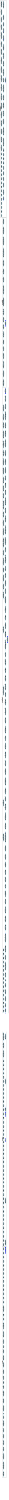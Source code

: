 /* ------------------------------------------------------------ */
/* created with bunch v3 */
/* Objective Function value = 1.9440559440559444*/
/* ------------------------------------------------------------ */

digraph G {
size= "10,10";
rotate = 90;
subgraph cluster0 {
label = "(SS-L2):fubLib";
color = black;
style = bold;

"frmSelecaoProjecao"[label="frmSelecaoProjecao",shape=ellipse,color=lightblue,fontcolor=black,style=filled];
"frmSelecaoCursoOrgao"[label="frmSelecaoCursoOrgao",shape=ellipse,color=lightblue,fontcolor=black,style=filled];
"frmSelecaoDocente"[label="frmSelecaoDocente",shape=ellipse,color=lightblue,fontcolor=black,style=filled];
"frmSelecaoOrgaoCursoMatric"[label="frmSelecaoOrgaoCursoMatric",shape=ellipse,color=lightblue,fontcolor=black,style=filled];
"frmSelecaoDisciplinaTurmaDISLPE"[label="frmSelecaoDisciplinaTurmaDISLPE",shape=ellipse,color=lightblue,fontcolor=black,style=filled];
"frmSelecaoPlanoEnsino"[label="frmSelecaoPlanoEnsino",shape=ellipse,color=lightblue,fontcolor=black,style=filled];
"frmSelecaoOrientadorListagem"[label="frmSelecaoOrientadorListagem",shape=ellipse,color=lightblue,fontcolor=black,style=filled];
"frmSelecaoProfessorPeriodo"[label="frmSelecaoProfessorPeriodo",shape=ellipse,color=lightblue,fontcolor=black,style=filled];
"frmSelecaoCurriculo"[label="frmSelecaoCurriculo",shape=ellipse,color=lightblue,fontcolor=black,style=filled];
"frmTRAALU"[label="frmTRAALU",shape=ellipse,color=lightblue,fontcolor=black,style=filled];
"frmSelecaoOferta"[label="frmSelecaoOferta",shape=ellipse,color=lightblue,fontcolor=black,style=filled];
"frmSelecaoLocalPeriodo"[label="frmSelecaoLocalPeriodo",shape=ellipse,color=lightblue,fontcolor=black,style=filled];
"fubLib"[label="fubLib",shape=ellipse,color=lightblue,fontcolor=black,style=filled];
"frmSelecaoOpcaoPeriodo"[label="frmSelecaoOpcaoPeriodo",shape=ellipse,color=lightblue,fontcolor=black,style=filled];
"frmSelecaoProfessor"[label="frmSelecaoProfessor",shape=ellipse,color=lightblue,fontcolor=black,style=filled];
"frmSelecaoOrgaos"[label="frmSelecaoOrgaos",shape=ellipse,color=lightblue,fontcolor=black,style=filled];
"frmTRAQAP"[label="frmTRAQAP",shape=ellipse,color=lightblue,fontcolor=black,style=filled];
"frmSelecaoPais"[label="frmSelecaoPais",shape=ellipse,color=lightblue,fontcolor=black,style=filled];
"frmSelecaoDisciplinaTurma"[label="frmSelecaoDisciplinaTurma",shape=ellipse,color=lightblue,fontcolor=black,style=filled];
"frmTRAHPE"[label="frmTRAHPE",shape=ellipse,color=lightblue,fontcolor=black,style=filled];
"frmSelecaoOrientador"[label="frmSelecaoOrientador",shape=ellipse,color=lightblue,fontcolor=black,style=filled];
"frmSelecaoOrgaoDiscipAluno"[label="frmSelecaoOrgaoDiscipAluno",shape=ellipse,color=lightblue,fontcolor=black,style=filled];
"Login"[label="Login",shape=ellipse,color=lightblue,fontcolor=black,style=filled];
"frmDADHOM"[label="frmDADHOM",shape=ellipse,color=lightblue,fontcolor=black,style=filled];
"frmSelecaoOpcaoPerForma"[label="frmSelecaoOpcaoPerForma",shape=ellipse,color=lightblue,fontcolor=black,style=filled];
"frmSelecaoPessoas"[label="frmSelecaoPessoas",shape=ellipse,color=lightblue,fontcolor=black,style=filled];
"frmHEDIS"[label="frmHEDIS",shape=ellipse,color=lightblue,fontcolor=black,style=filled];
"frmALUTAC"[label="frmALUTAC",shape=ellipse,color=lightblue,fontcolor=black,style=filled];
"frmSelecaoAlunoOpcaoPeriodo"[label="frmSelecaoAlunoOpcaoPeriodo",shape=ellipse,color=lightblue,fontcolor=black,style=filled];
"frmCUREGP"[label="frmCUREGP",shape=ellipse,color=lightblue,fontcolor=black,style=filled];
"frmPREGPE"[label="frmPREGPE",shape=ellipse,color=lightblue,fontcolor=black,style=filled];
"frmALUREL"[label="frmALUREL",shape=ellipse,color=lightblue,fontcolor=black,style=filled];
"frmALUEND"[label="frmALUEND",shape=ellipse,color=lightblue,fontcolor=black,style=filled];
"frmALUNPC"[label="frmALUNPC",shape=ellipse,color=lightblue,fontcolor=black,style=filled];
"frmALUEST"[label="frmALUEST",shape=ellipse,color=lightblue,fontcolor=black,style=filled];
"frmALUCMP"[label="frmALUCMP",shape=ellipse,color=lightblue,fontcolor=black,style=filled];
"frmMATCTU"[label="frmMATCTU",shape=ellipse,color=lightblue,fontcolor=black,style=filled];
"frmALUVES"[label="frmALUVES",shape=ellipse,color=lightblue,fontcolor=black,style=filled];
"frmALUEPN"[label="frmALUEPN",shape=ellipse,color=lightblue,fontcolor=black,style=filled];
"frmALUSEC"[label="frmALUSEC",shape=ellipse,color=lightblue,fontcolor=black,style=filled];
"modSigra"[label="modSigra",shape=ellipse,color=lightblue,fontcolor=black,style=filled];
"frmMATCOL"[label="frmMATCOL",shape=ellipse,color=lightblue,fontcolor=black,style=filled];
"frmALUETQ"[label="frmALUETQ",shape=ellipse,color=lightblue,fontcolor=black,style=filled];
}
subgraph cluster1 {
label = "(SS-L2):fubControl";
color = black;
style = bold;

"frmDADOP"[label="frmDADOP",shape=ellipse,color=lightblue,fontcolor=black,style=filled];
"frmALUMD"[label="frmALUMD",shape=ellipse,color=lightblue,fontcolor=black,style=filled];
"frmALUEDA"[label="frmALUEDA",shape=ellipse,color=lightblue,fontcolor=black,style=filled];
"frmOCOCC"[label="frmOCOCC",shape=ellipse,color=lightblue,fontcolor=black,style=filled];
"frmALURC"[label="frmALURC",shape=ellipse,color=lightblue,fontcolor=black,style=filled];
"frmPRECR"[label="frmPRECR",shape=ellipse,color=lightblue,fontcolor=black,style=filled];
"frmIMPIDE"[label="frmIMPIDE",shape=ellipse,color=lightblue,fontcolor=black,style=filled];
"frmCFELST"[label="frmCFELST",shape=ellipse,color=lightblue,fontcolor=black,style=filled];
"frmCURCPL"[label="frmCURCPL",shape=ellipse,color=lightblue,fontcolor=black,style=filled];
"frmCURATZ"[label="frmCURATZ",shape=ellipse,color=lightblue,fontcolor=black,style=filled];
"frmCURCPR"[label="frmCURCPR",shape=ellipse,color=lightblue,fontcolor=black,style=filled];
"frmOCOVES"[label="frmOCOVES",shape=ellipse,color=lightblue,fontcolor=black,style=filled];
"frmCURCCV"[label="frmCURCCV",shape=ellipse,color=lightblue,fontcolor=black,style=filled];
"fubControl"[label="fubControl",shape=ellipse,color=lightblue,fontcolor=black,style=filled];
"frmOCOTGM"[label="frmOCOTGM",shape=ellipse,color=lightblue,fontcolor=black,style=filled];
"frmDADNR"[label="frmDADNR",shape=ellipse,color=lightblue,fontcolor=black,style=filled];
"frmALUDIP"[label="frmALUDIP",shape=ellipse,color=lightblue,fontcolor=black,style=filled];
"frmCODDISP"[label="frmCODDISP",shape=ellipse,color=lightblue,fontcolor=black,style=filled];
"Biblioteca.AtualizarCurriculoCadeia"[label="Biblioteca.AtualizarCurriculoCadeia",shape=ellipse,color=lightblue,fontcolor=black,style=filled];
"Biblioteca.CriarCurriculo"[label="Biblioteca.CriarCurriculo",shape=ellipse,color=lightblue,fontcolor=black,style=filled];
"Biblioteca.AtualizarFluxo"[label="Biblioteca.AtualizarFluxo",shape=ellipse,color=lightblue,fontcolor=black,style=filled];
"Biblioteca.AtualizarDominioConexo"[label="Biblioteca.AtualizarDominioConexo",shape=ellipse,color=lightblue,fontcolor=black,style=filled];
"frmCRRATZ"[label="frmCRRATZ",shape=ellipse,color=lightblue,fontcolor=black,style=filled];
"frmSelecaoOpcao"[label="frmSelecaoOpcao",shape=ellipse,color=lightblue,fontcolor=black,style=filled];
"frmFLULST"[label="frmFLULST",shape=ellipse,color=lightblue,fontcolor=black,style=filled];
"frmCRRCAD"[label="frmCRRCAD",shape=ellipse,color=lightblue,fontcolor=black,style=filled];
"frmFLUCRR"[label="frmFLUCRR",shape=ellipse,color=lightblue,fontcolor=black,style=filled];
"frmPERATZ"[label="frmPERATZ",shape=ellipse,color=lightblue,fontcolor=black,style=filled];
"frmFLUALU"[label="frmFLUALU",shape=ellipse,color=lightblue,fontcolor=black,style=filled];
"frmFLUATZ"[label="frmFLUATZ",shape=ellipse,color=lightblue,fontcolor=black,style=filled];
"frmCFEDES"[label="frmCFEDES",shape=ellipse,color=lightblue,fontcolor=black,style=filled];
"frmCFETOP"[label="frmCFETOP",shape=ellipse,color=lightblue,fontcolor=black,style=filled];
"frmCRRDIS"[label="frmCRRDIS",shape=ellipse,color=lightblue,fontcolor=black,style=filled];
"frmSelecaoDisciplina"[label="frmSelecaoDisciplina",shape=ellipse,color=lightblue,fontcolor=black,style=filled];
"frmCRRALU"[label="frmCRRALU",shape=ellipse,color=lightblue,fontcolor=black,style=filled];
"frmFLUDIS"[label="frmFLUDIS",shape=ellipse,color=lightblue,fontcolor=black,style=filled];
"frmPREDEM"[label="frmPREDEM",shape=ellipse,color=lightblue,fontcolor=black,style=filled];
"frmHEEME"[label="frmHEEME",shape=ellipse,color=lightblue,fontcolor=black,style=filled];
"frmSelecaoDisciplinaOrgao"[label="frmSelecaoDisciplinaOrgao",shape=ellipse,color=lightblue,fontcolor=black,style=filled];
"frmSelecaoOrgaoPeriodo"[label="frmSelecaoOrgaoPeriodo",shape=ellipse,color=lightblue,fontcolor=black,style=filled];
"frmOCOMON"[label="frmOCOMON",shape=ellipse,color=lightblue,fontcolor=black,style=filled];
"frmALUABR"[label="frmALUABR",shape=ellipse,color=lightblue,fontcolor=black,style=filled];
"frmMATBDC"[label="frmMATBDC",shape=ellipse,color=lightblue,fontcolor=black,style=filled];
"frmOFEANL"[label="frmOFEANL",shape=ellipse,color=lightblue,fontcolor=black,style=filled];
"frmALUQR"[label="frmALUQR",shape=ellipse,color=lightblue,fontcolor=black,style=filled];
"frmALUORI"[label="frmALUORI",shape=ellipse,color=lightblue,fontcolor=black,style=filled];
"frmDADAPR"[label="frmDADAPR",shape=ellipse,color=lightblue,fontcolor=black,style=filled];
"frmALUDSF"[label="frmALUDSF",shape=ellipse,color=lightblue,fontcolor=black,style=filled];
"frmALUFUN"[label="frmALUFUN",shape=ellipse,color=lightblue,fontcolor=black,style=filled];
"frmPRECAN"[label="frmPRECAN",shape=ellipse,color=lightblue,fontcolor=black,style=filled];
"frmLIVGRD"[label="frmLIVGRD",shape=ellipse,color=lightblue,fontcolor=black,style=filled];
"frmPREDMD"[label="frmPREDMD",shape=ellipse,color=lightblue,fontcolor=black,style=filled];
"frmDADCPV"[label="frmDADCPV",shape=ellipse,color=lightblue,fontcolor=black,style=filled];
"siacLib"[label="siacLib",shape=ellipse,color=lightblue,fontcolor=black,style=filled];
"frmCRREGE"[label="frmCRREGE",shape=ellipse,color=lightblue,fontcolor=black,style=filled];
"frmPREOCO"[label="frmPREOCO",shape=ellipse,color=lightblue,fontcolor=black,style=filled];
}
subgraph cluster2 {
label = "(SS-L2):Biblioteca.SiacRotinas";
color = black;
style = bold;

"frmHEALT"[label="frmHEALT",shape=ellipse,color=lightblue,fontcolor=black,style=filled];
"frmSelecaoAluno"[label="frmSelecaoAluno",shape=ellipse,color=lightblue,fontcolor=black,style=filled];
"frmMATBLQ"[label="frmMATBLQ",shape=ellipse,color=lightblue,fontcolor=black,style=filled];
"frmDECCAE"[label="frmDECCAE",shape=ellipse,color=lightblue,fontcolor=black,style=filled];
"frmDADREG"[label="frmDADREG",shape=ellipse,color=lightblue,fontcolor=black,style=filled];
"frmDECCAR"[label="frmDECCAR",shape=ellipse,color=lightblue,fontcolor=black,style=filled];
"frmDADPES"[label="frmDADPES",shape=ellipse,color=lightblue,fontcolor=black,style=filled];
"frmDADSIT"[label="frmDADSIT",shape=ellipse,color=lightblue,fontcolor=black,style=filled];
"frmDECALR"[label="frmDECALR",shape=ellipse,color=lightblue,fontcolor=black,style=filled];
"Biblioteca.AtualizarReformulacao"[label="Biblioteca.AtualizarReformulacao",shape=ellipse,color=lightblue,fontcolor=black,style=filled];
"Biblioteca.ApropriaCalouros"[label="Biblioteca.ApropriaCalouros",shape=ellipse,color=lightblue,fontcolor=black,style=filled];
"Biblioteca.CancelarPreMatricula"[label="Biblioteca.CancelarPreMatricula",shape=ellipse,color=lightblue,fontcolor=black,style=filled];
"Biblioteca.AtualizarCargaHoraria"[label="Biblioteca.AtualizarCargaHoraria",shape=ellipse,color=lightblue,fontcolor=black,style=filled];
"Biblioteca.DesbloquearAlunos"[label="Biblioteca.DesbloquearAlunos",shape=ellipse,color=lightblue,fontcolor=black,style=filled];
"Biblioteca.AtualizarMencao"[label="Biblioteca.AtualizarMencao",shape=ellipse,color=lightblue,fontcolor=black,style=filled];
"Biblioteca.ApropriaHpe"[label="Biblioteca.ApropriaHpe",shape=ellipse,color=lightblue,fontcolor=black,style=filled];
"Biblioteca.GerarAlunoProvavelDesligado"[label="Biblioteca.GerarAlunoProvavelDesligado",shape=ellipse,color=lightblue,fontcolor=black,style=filled];
"Biblioteca.DesbloquearAluno"[label="Biblioteca.DesbloquearAluno",shape=ellipse,color=lightblue,fontcolor=black,style=filled];
"Biblioteca.AtualizarCreditos"[label="Biblioteca.AtualizarCreditos",shape=ellipse,color=lightblue,fontcolor=black,style=filled];
"Biblioteca.AtualizarDesligamento"[label="Biblioteca.AtualizarDesligamento",shape=ellipse,color=lightblue,fontcolor=black,style=filled];
"Biblioteca.AtualizarApropriacaoDadosExAluno"[label="Biblioteca.AtualizarApropriacaoDadosExAluno",shape=ellipse,color=lightblue,fontcolor=black,style=filled];
"Biblioteca.BloquearAlunos"[label="Biblioteca.BloquearAlunos",shape=ellipse,color=lightblue,fontcolor=black,style=filled];
"Biblioteca.AtualizarTituloDisciplina"[label="Biblioteca.AtualizarTituloDisciplina",shape=ellipse,color=lightblue,fontcolor=black,style=filled];
"Biblioteca.AnulaOferta"[label="Biblioteca.AnulaOferta",shape=ellipse,color=lightblue,fontcolor=black,style=filled];
"Biblioteca.parConteudo"[label="Biblioteca.parConteudo",shape=ellipse,color=lightblue,fontcolor=black,style=filled];
"Biblioteca.AtualizarAlunoOpcao"[label="Biblioteca.AtualizarAlunoOpcao",shape=ellipse,color=lightblue,fontcolor=black,style=filled];
"Biblioteca.AtualizarCursoPolo"[label="Biblioteca.AtualizarCursoPolo",shape=ellipse,color=lightblue,fontcolor=black,style=filled];
"Biblioteca.AtualizarHEscolar"[label="Biblioteca.AtualizarHEscolar",shape=ellipse,color=lightblue,fontcolor=black,style=filled];
"Biblioteca.AtualizarCredenciamento"[label="Biblioteca.AtualizarCredenciamento",shape=ellipse,color=lightblue,fontcolor=black,style=filled];
"Biblioteca.AtualizarTrabalhoFinal"[label="Biblioteca.AtualizarTrabalhoFinal",shape=ellipse,color=lightblue,fontcolor=black,style=filled];
"Biblioteca.AcompanhamentoAcademico"[label="Biblioteca.AcompanhamentoAcademico",shape=ellipse,color=lightblue,fontcolor=black,style=filled];
"Biblioteca.CriarEstatisticaCUREGP"[label="Biblioteca.CriarEstatisticaCUREGP",shape=ellipse,color=lightblue,fontcolor=black,style=filled];
"Biblioteca.CriarFluDis"[label="Biblioteca.CriarFluDis",shape=ellipse,color=lightblue,fontcolor=black,style=filled];
"Biblioteca.CriarPRERES"[label="Biblioteca.CriarPRERES",shape=ellipse,color=lightblue,fontcolor=black,style=filled];
"Biblioteca.CriarCFELST"[label="Biblioteca.CriarCFELST",shape=ellipse,color=lightblue,fontcolor=black,style=filled];
"Biblioteca.AbandonarHorarioProfessor"[label="Biblioteca.AbandonarHorarioProfessor",shape=ellipse,color=lightblue,fontcolor=black,style=filled];
"Biblioteca.FormatarNome"[label="Biblioteca.FormatarNome",shape=ellipse,color=lightblue,fontcolor=black,style=filled];
"Biblioteca.CriarHEQuadroResumo"[label="Biblioteca.CriarHEQuadroResumo",shape=ellipse,color=lightblue,fontcolor=black,style=filled];
"Biblioteca.Biblioteca.AbandonarCompTurma"[label="Biblioteca.Biblioteca.AbandonarCompTurma",shape=ellipse,color=lightblue,fontcolor=black,style=filled];
"Biblioteca.AbandonarTotalDemanda"[label="Biblioteca.AbandonarTotalDemanda",shape=ellipse,color=lightblue,fontcolor=black,style=filled];
"Biblioteca.CriarDESCND"[label="Biblioteca.CriarDESCND",shape=ellipse,color=lightblue,fontcolor=black,style=filled];
"Biblioteca.CriarTRAARQ_GradeCurricular"[label="Biblioteca.CriarTRAARQ_GradeCurricular",shape=ellipse,color=lightblue,fontcolor=black,style=filled];
"Biblioteca.CriarLOCUPL"[label="Biblioteca.CriarLOCUPL",shape=ellipse,color=lightblue,fontcolor=black,style=filled];
"Biblioteca.CriarHEEMI"[label="Biblioteca.CriarHEEMI",shape=ellipse,color=lightblue,fontcolor=black,style=filled];
"Biblioteca.AbandonarALUDSF"[label="Biblioteca.AbandonarALUDSF",shape=ellipse,color=lightblue,fontcolor=black,style=filled];
"Biblioteca.CriarPREDMD"[label="Biblioteca.CriarPREDMD",shape=ellipse,color=lightblue,fontcolor=black,style=filled];
"Biblioteca.AbandonarCargaDocente"[label="Biblioteca.AbandonarCargaDocente",shape=ellipse,color=lightblue,fontcolor=black,style=filled];
"Biblioteca.CriarOFELSTTURMA"[label="Biblioteca.CriarOFELSTTURMA",shape=ellipse,color=lightblue,fontcolor=black,style=filled];
"Biblioteca.CriarHPEGHO"[label="Biblioteca.CriarHPEGHO",shape=ellipse,color=lightblue,fontcolor=black,style=filled];
"Biblioteca.AbandonarDESEPD"[label="Biblioteca.AbandonarDESEPD",shape=ellipse,color=lightblue,fontcolor=black,style=filled];
"Biblioteca.AbandonarHEEMI"[label="Biblioteca.AbandonarHEEMI",shape=ellipse,color=lightblue,fontcolor=black,style=filled];
"Biblioteca.AbandonarTRAARQ_GradeCurricular"[label="Biblioteca.AbandonarTRAARQ_GradeCurricular",shape=ellipse,color=lightblue,fontcolor=black,style=filled];
"Biblioteca.CriarFluCrr"[label="Biblioteca.CriarFluCrr",shape=ellipse,color=lightblue,fontcolor=black,style=filled];
"Biblioteca.GerarTabelaHorario"[label="Biblioteca.GerarTabelaHorario",shape=ellipse,color=lightblue,fontcolor=black,style=filled];
"Biblioteca.CriarOFEDMP"[label="Biblioteca.CriarOFEDMP",shape=ellipse,color=lightblue,fontcolor=black,style=filled];
"Biblioteca.AbandonarOFEFLU"[label="Biblioteca.AbandonarOFEFLU",shape=ellipse,color=lightblue,fontcolor=black,style=filled];
"Biblioteca.CriarTotalDemanda"[label="Biblioteca.CriarTotalDemanda",shape=ellipse,color=lightblue,fontcolor=black,style=filled];
"Biblioteca.ExecOfeLst"[label="Biblioteca.ExecOfeLst",shape=ellipse,color=lightblue,fontcolor=black,style=filled];
"Biblioteca.AbandonarHEscolar"[label="Biblioteca.AbandonarHEscolar",shape=ellipse,color=lightblue,fontcolor=black,style=filled];
"Biblioteca.CriarTRAARQ_Demanda"[label="Biblioteca.CriarTRAARQ_Demanda",shape=ellipse,color=lightblue,fontcolor=black,style=filled];
"Biblioteca.AbandonarCFELST"[label="Biblioteca.AbandonarCFELST",shape=ellipse,color=lightblue,fontcolor=black,style=filled];
"Biblioteca.AbandonarOFELSTDISC"[label="Biblioteca.AbandonarOFELSTDISC",shape=ellipse,color=lightblue,fontcolor=black,style=filled];
"Biblioteca.CriarALUFUN"[label="Biblioteca.CriarALUFUN",shape=ellipse,color=lightblue,fontcolor=black,style=filled];
"Biblioteca.AbandonarTRAARQ_Demanda"[label="Biblioteca.AbandonarTRAARQ_Demanda",shape=ellipse,color=lightblue,fontcolor=black,style=filled];
"Biblioteca.AbandonarFluDis"[label="Biblioteca.AbandonarFluDis",shape=ellipse,color=lightblue,fontcolor=black,style=filled];
"Biblioteca.AbandonarPRERES"[label="Biblioteca.AbandonarPRERES",shape=ellipse,color=lightblue,fontcolor=black,style=filled];
"Biblioteca.AbandonarHeQuadroResumo"[label="Biblioteca.AbandonarHeQuadroResumo",shape=ellipse,color=lightblue,fontcolor=black,style=filled];
"Biblioteca.CriarCargaDocente"[label="Biblioteca.CriarCargaDocente",shape=ellipse,color=lightblue,fontcolor=black,style=filled];
"Biblioteca.CriarOFELSTDISC"[label="Biblioteca.CriarOFELSTDISC",shape=ellipse,color=lightblue,fontcolor=black,style=filled];
"Biblioteca.AbandonarDESCND"[label="Biblioteca.AbandonarDESCND",shape=ellipse,color=lightblue,fontcolor=black,style=filled];
"Biblioteca.CriarMATRAV"[label="Biblioteca.CriarMATRAV",shape=ellipse,color=lightblue,fontcolor=black,style=filled];
"Biblioteca.AbandonarLOCUPL"[label="Biblioteca.AbandonarLOCUPL",shape=ellipse,color=lightblue,fontcolor=black,style=filled];
"Biblioteca.AbandonarDECGHO"[label="Biblioteca.AbandonarDECGHO",shape=ellipse,color=lightblue,fontcolor=black,style=filled];
"Biblioteca.CriarCompTurma"[label="Biblioteca.CriarCompTurma",shape=ellipse,color=lightblue,fontcolor=black,style=filled];
"Biblioteca.AbandonarHPEGHO"[label="Biblioteca.AbandonarHPEGHO",shape=ellipse,color=lightblue,fontcolor=black,style=filled];
"Biblioteca.CriarExameNacionalCursos"[label="Biblioteca.CriarExameNacionalCursos",shape=ellipse,color=lightblue,fontcolor=black,style=filled];
"Biblioteca.AbandonarPREDMD"[label="Biblioteca.AbandonarPREDMD",shape=ellipse,color=lightblue,fontcolor=black,style=filled];
"Biblioteca.SiacRotinas"[label="Biblioteca.SiacRotinas",shape=ellipse,color=lightblue,fontcolor=black,style=filled];
"Biblioteca.CriarEmenta"[label="Biblioteca.CriarEmenta",shape=ellipse,color=lightblue,fontcolor=black,style=filled];
"Biblioteca.AbandonarCUREGP"[label="Biblioteca.AbandonarCUREGP",shape=ellipse,color=lightblue,fontcolor=black,style=filled];
"Biblioteca.AbandonarOFELSTTURMA"[label="Biblioteca.AbandonarOFELSTTURMA",shape=ellipse,color=lightblue,fontcolor=black,style=filled];
"Biblioteca.AbandonarOFEDMP"[label="Biblioteca.AbandonarOFEDMP",shape=ellipse,color=lightblue,fontcolor=black,style=filled];
"Biblioteca.AbandonarALUFUN"[label="Biblioteca.AbandonarALUFUN",shape=ellipse,color=lightblue,fontcolor=black,style=filled];
"Biblioteca.AbandonarFluCrr"[label="Biblioteca.AbandonarFluCrr",shape=ellipse,color=lightblue,fontcolor=black,style=filled];
"Biblioteca.AbandonarFluxo"[label="Biblioteca.AbandonarFluxo",shape=ellipse,color=lightblue,fontcolor=black,style=filled];
"Biblioteca.CriarOFEFLU"[label="Biblioteca.CriarOFEFLU",shape=ellipse,color=lightblue,fontcolor=black,style=filled];
"Biblioteca.CriarHEscolar"[label="Biblioteca.CriarHEscolar",shape=ellipse,color=lightblue,fontcolor=black,style=filled];
"Biblioteca.CriarFluxo"[label="Biblioteca.CriarFluxo",shape=ellipse,color=lightblue,fontcolor=black,style=filled];
"Biblioteca.AbandonarEmenta"[label="Biblioteca.AbandonarEmenta",shape=ellipse,color=lightblue,fontcolor=black,style=filled];
"Biblioteca.CriarDESEPD"[label="Biblioteca.CriarDESEPD",shape=ellipse,color=lightblue,fontcolor=black,style=filled];
"Biblioteca.CriarHorarioProfessor"[label="Biblioteca.CriarHorarioProfessor",shape=ellipse,color=lightblue,fontcolor=black,style=filled];
"Biblioteca.AbandonarDESENC"[label="Biblioteca.AbandonarDESENC",shape=ellipse,color=lightblue,fontcolor=black,style=filled];
"Biblioteca.AbandonarMATRAV"[label="Biblioteca.AbandonarMATRAV",shape=ellipse,color=lightblue,fontcolor=black,style=filled];
"frmALUDIS"[label="frmALUDIS",shape=ellipse,color=lightblue,fontcolor=black,style=filled];
"frmOpcao"[label="frmOpcao",shape=ellipse,color=lightblue,fontcolor=black,style=filled];
"frmTRAIDE"[label="frmTRAIDE",shape=ellipse,color=lightblue,fontcolor=black,style=filled];
"frmCURORG"[label="frmCURORG",shape=ellipse,color=lightblue,fontcolor=black,style=filled];
"frmSelecaoOrgao"[label="frmSelecaoOrgao",shape=ellipse,color=lightblue,fontcolor=black,style=filled];
"frmPREACE"[label="frmPREACE",shape=ellipse,color=lightblue,fontcolor=black,style=filled];
"frmSelecaoOrgaoPedido"[label="frmSelecaoOrgaoPedido",shape=ellipse,color=lightblue,fontcolor=black,style=filled];
"Biblioteca.AtualizarMonitoria"[label="Biblioteca.AtualizarMonitoria",shape=ellipse,color=lightblue,fontcolor=black,style=filled];
"Biblioteca.AtualizarFormando"[label="Biblioteca.AtualizarFormando",shape=ellipse,color=lightblue,fontcolor=black,style=filled];
"Biblioteca.GerarAlunoProvavelFormando"[label="Biblioteca.GerarAlunoProvavelFormando",shape=ellipse,color=lightblue,fontcolor=black,style=filled];
"Biblioteca.AbandonarAcompanhamentoAcademico"[label="Biblioteca.AbandonarAcompanhamentoAcademico",shape=ellipse,color=lightblue,fontcolor=black,style=filled];
"Biblioteca.CriarAcompanhamentoAcademico"[label="Biblioteca.CriarAcompanhamentoAcademico",shape=ellipse,color=lightblue,fontcolor=black,style=filled];
"frmLIVATZ"[label="frmLIVATZ",shape=ellipse,color=lightblue,fontcolor=black,style=filled];
"frmSelecaoAlunoRegistro"[label="frmSelecaoAlunoRegistro",shape=ellipse,color=lightblue,fontcolor=black,style=filled];
"Biblioteca.CursoPeriodoAtual"[label="Biblioteca.CursoPeriodoAtual",shape=ellipse,color=lightblue,fontcolor=black,style=filled];
"Biblioteca.AtualizarCursoPeriodo"[label="Biblioteca.AtualizarCursoPeriodo",shape=ellipse,color=lightblue,fontcolor=black,style=filled];
"Biblioteca.PeriodoAtual"[label="Biblioteca.PeriodoAtual",shape=ellipse,color=lightblue,fontcolor=black,style=filled];
"Biblioteca.AtualizarPeriodo"[label="Biblioteca.AtualizarPeriodo",shape=ellipse,color=lightblue,fontcolor=black,style=filled];
"Biblioteca.AtualizarIdEstudantil"[label="Biblioteca.AtualizarIdEstudantil",shape=ellipse,color=lightblue,fontcolor=black,style=filled];
"frmSelecaoOpcaoPer"[label="frmSelecaoOpcaoPer",shape=ellipse,color=lightblue,fontcolor=black,style=filled];
"frmCRRLST"[label="frmCRRLST",shape=ellipse,color=lightblue,fontcolor=black,style=filled];
"frmSelecaoOpcaoData"[label="frmSelecaoOpcaoData",shape=ellipse,color=lightblue,fontcolor=black,style=filled];
"frmOCOENC"[label="frmOCOENC",shape=ellipse,color=lightblue,fontcolor=black,style=filled];
"frmOCOAET"[label="frmOCOAET",shape=ellipse,color=lightblue,fontcolor=black,style=filled];
}
subgraph cluster3 {
label = "(SS-L2):Biblioteca.ScaLib";
color = black;
style = bold;

"Biblioteca.AtualizarExameCurso"[label="Biblioteca.AtualizarExameCurso",shape=ellipse,color=lightblue,fontcolor=black,style=filled];
"Biblioteca.TestarHomonimo"[label="Biblioteca.TestarHomonimo",shape=ellipse,color=lightblue,fontcolor=black,style=filled];
"Biblioteca.GerarLivro"[label="Biblioteca.GerarLivro",shape=ellipse,color=lightblue,fontcolor=black,style=filled];
"Biblioteca.SituacaoFluAluOk"[label="Biblioteca.SituacaoFluAluOk",shape=ellipse,color=lightblue,fontcolor=black,style=filled];
"Biblioteca.AtualizarCalouro"[label="Biblioteca.AtualizarCalouro",shape=ellipse,color=lightblue,fontcolor=black,style=filled];
"Biblioteca.ScaLib"[label="Biblioteca.ScaLib",shape=ellipse,color=lightblue,fontcolor=black,style=filled];
"Biblioteca.HEAcompanhamentoAcademico"[label="Biblioteca.HEAcompanhamentoAcademico",shape=ellipse,color=lightblue,fontcolor=black,style=filled];
"Biblioteca.ConfirmarRetirarHistoricoPeriodo"[label="Biblioteca.ConfirmarRetirarHistoricoPeriodo",shape=ellipse,color=lightblue,fontcolor=black,style=filled];
"Biblioteca.GerarRelacaoNaoRegistrados"[label="Biblioteca.GerarRelacaoNaoRegistrados",shape=ellipse,color=lightblue,fontcolor=black,style=filled];
"Biblioteca.SituacaoPreMatOk"[label="Biblioteca.SituacaoPreMatOk",shape=ellipse,color=lightblue,fontcolor=black,style=filled];
"Biblioteca.CriarALUABR"[label="Biblioteca.CriarALUABR",shape=ellipse,color=lightblue,fontcolor=black,style=filled];
"Biblioteca.AtualizarFoto"[label="Biblioteca.AtualizarFoto",shape=ellipse,color=lightblue,fontcolor=black,style=filled];
"Biblioteca.GerarOfertaBase"[label="Biblioteca.GerarOfertaBase",shape=ellipse,color=lightblue,fontcolor=black,style=filled];
"Biblioteca.CTRLPreMatricula"[label="Biblioteca.CTRLPreMatricula",shape=ellipse,color=lightblue,fontcolor=black,style=filled];
"Biblioteca.AtualizarLivroDiploma"[label="Biblioteca.AtualizarLivroDiploma",shape=ellipse,color=lightblue,fontcolor=black,style=filled];
"Biblioteca.BloquearAlunosDCS"[label="Biblioteca.BloquearAlunosDCS",shape=ellipse,color=lightblue,fontcolor=black,style=filled];
"Biblioteca.AtualizarPedidoReajuste"[label="Biblioteca.AtualizarPedidoReajuste",shape=ellipse,color=lightblue,fontcolor=black,style=filled];
"Biblioteca.CTRLFluAlu"[label="Biblioteca.CTRLFluAlu",shape=ellipse,color=lightblue,fontcolor=black,style=filled];
"Biblioteca.AtualizarOrientador"[label="Biblioteca.AtualizarOrientador",shape=ellipse,color=lightblue,fontcolor=black,style=filled];
"Biblioteca.GerarRelacaoProvaveisDesligados"[label="Biblioteca.GerarRelacaoProvaveisDesligados",shape=ellipse,color=lightblue,fontcolor=black,style=filled];
}
subgraph cluster4 {
label = "(SS-L2):frmSelecaoCurso";
color = black;
style = bold;

"Biblioteca.IntersecaoPeriodo"[label="Biblioteca.IntersecaoPeriodo",shape=ellipse,color=lightblue,fontcolor=black,style=filled];
"Biblioteca.AtualizarPrograma"[label="Biblioteca.AtualizarPrograma",shape=ellipse,color=lightblue,fontcolor=black,style=filled];
"Biblioteca.AtualizarCoRequisito"[label="Biblioteca.AtualizarCoRequisito",shape=ellipse,color=lightblue,fontcolor=black,style=filled];
"Biblioteca.AtualizarPlanoEnsino"[label="Biblioteca.AtualizarPlanoEnsino",shape=ellipse,color=lightblue,fontcolor=black,style=filled];
"Biblioteca.AtualizarDisciplina"[label="Biblioteca.AtualizarDisciplina",shape=ellipse,color=lightblue,fontcolor=black,style=filled];
"Biblioteca.AtualizarCursoConvenio"[label="Biblioteca.AtualizarCursoConvenio",shape=ellipse,color=lightblue,fontcolor=black,style=filled];
"Biblioteca.AtualizarTopicosCFE"[label="Biblioteca.AtualizarTopicosCFE",shape=ellipse,color=lightblue,fontcolor=black,style=filled];
"Biblioteca.AtualizarPreRequisito"[label="Biblioteca.AtualizarPreRequisito",shape=ellipse,color=lightblue,fontcolor=black,style=filled];
"Biblioteca.DisciplinaOk"[label="Biblioteca.DisciplinaOk",shape=ellipse,color=lightblue,fontcolor=black,style=filled];
"Biblioteca.AtualizarBibliografia"[label="Biblioteca.AtualizarBibliografia",shape=ellipse,color=lightblue,fontcolor=black,style=filled];
"Biblioteca.AtualizarEmenta"[label="Biblioteca.AtualizarEmenta",shape=ellipse,color=lightblue,fontcolor=black,style=filled];
"frmDECFPE"[label="frmDECFPE",shape=ellipse,color=lightblue,fontcolor=black,style=filled];
"frmSelecaoAlunoOpcao"[label="frmSelecaoAlunoOpcao",shape=ellipse,color=lightblue,fontcolor=black,style=filled];
"frmDECFOR"[label="frmDECFOR",shape=ellipse,color=lightblue,fontcolor=black,style=filled];
"Biblioteca.CursoCadastrado"[label="Biblioteca.CursoCadastrado",shape=ellipse,color=lightblue,fontcolor=black,style=filled];
"Biblioteca.AtualizarApostila"[label="Biblioteca.AtualizarApostila",shape=ellipse,color=lightblue,fontcolor=black,style=filled];
"Biblioteca.AtualizarReserva"[label="Biblioteca.AtualizarReserva",shape=ellipse,color=lightblue,fontcolor=black,style=filled];
"frmHEATZ"[label="frmHEATZ",shape=ellipse,color=lightblue,fontcolor=black,style=filled];
"frmPRECGP"[label="frmPRECGP",shape=ellipse,color=lightblue,fontcolor=black,style=filled];
"frmOCOTDA"[label="frmOCOTDA",shape=ellipse,color=lightblue,fontcolor=black,style=filled];
"frmOCOACO"[label="frmOCOACO",shape=ellipse,color=lightblue,fontcolor=black,style=filled];
"frmSelecaoAlunoPeriodo"[label="frmSelecaoAlunoPeriodo",shape=ellipse,color=lightblue,fontcolor=black,style=filled];
"frmLOCEST"[label="frmLOCEST",shape=ellipse,color=lightblue,fontcolor=black,style=filled];
"frmSelecaoProjeto"[label="frmSelecaoProjeto",shape=ellipse,color=lightblue,fontcolor=black,style=filled];
"frmSelecaoLocal"[label="frmSelecaoLocal",shape=ellipse,color=lightblue,fontcolor=black,style=filled];
"frmSelecaoORgao"[label="frmSelecaoORgao",shape=ellipse,color=lightblue,fontcolor=black,style=filled];
"frmTRABCE"[label="frmTRABCE",shape=ellipse,color=lightblue,fontcolor=black,style=filled];
"frmPrincipal"[label="frmPrincipal",shape=ellipse,color=lightblue,fontcolor=black,style=filled];
"frmTRAALUNO"[label="frmTRAALUNO",shape=ellipse,color=lightblue,fontcolor=black,style=filled];
"frmTRAADOC"[label="frmTRAADOC",shape=ellipse,color=lightblue,fontcolor=black,style=filled];
"frmTRAARQ"[label="frmTRAARQ",shape=ellipse,color=lightblue,fontcolor=black,style=filled];
"frmCUROPC"[label="frmCUROPC",shape=ellipse,color=lightblue,fontcolor=black,style=filled];
"frmALUTGM"[label="frmALUTGM",shape=ellipse,color=lightblue,fontcolor=black,style=filled];
"frmSelecaoCurso"[label="frmSelecaoCurso",shape=ellipse,color=lightblue,fontcolor=black,style=filled];
"frmALUIDE"[label="frmALUIDE",shape=ellipse,color=lightblue,fontcolor=black,style=filled];
"frmCUREVA"[label="frmCUREVA",shape=ellipse,color=lightblue,fontcolor=black,style=filled];
"frmCURRAI"[label="frmCURRAI",shape=ellipse,color=lightblue,fontcolor=black,style=filled];
"frmALUPCC"[label="frmALUPCC",shape=ellipse,color=lightblue,fontcolor=black,style=filled];
"frmCURIEC"[label="frmCURIEC",shape=ellipse,color=lightblue,fontcolor=black,style=filled];
"frmLIVLST"[label="frmLIVLST",shape=ellipse,color=lightblue,fontcolor=black,style=filled];
"Biblioteca.AtualizarCurso"[label="Biblioteca.AtualizarCurso",shape=ellipse,color=lightblue,fontcolor=black,style=filled];
"Biblioteca.AtualizarEquivalencia"[label="Biblioteca.AtualizarEquivalencia",shape=ellipse,color=lightblue,fontcolor=black,style=filled];
"Biblioteca.OpcaoOk"[label="Biblioteca.OpcaoOk",shape=ellipse,color=lightblue,fontcolor=black,style=filled];
"Biblioteca.AtualizarSituacao"[label="Biblioteca.AtualizarSituacao",shape=ellipse,color=lightblue,fontcolor=black,style=filled];
"Biblioteca.AtualizarMateria"[label="Biblioteca.AtualizarMateria",shape=ellipse,color=lightblue,fontcolor=black,style=filled];
"Biblioteca.AtualizarHPeriodo"[label="Biblioteca.AtualizarHPeriodo",shape=ellipse,color=lightblue,fontcolor=black,style=filled];
"Biblioteca.AtualizarAluno"[label="Biblioteca.AtualizarAluno",shape=ellipse,color=lightblue,fontcolor=black,style=filled];
"Biblioteca.AtualizarExaminadorExterno"[label="Biblioteca.AtualizarExaminadorExterno",shape=ellipse,color=lightblue,fontcolor=black,style=filled];
"Biblioteca.TrancarDisciplinanoPeriodo"[label="Biblioteca.TrancarDisciplinanoPeriodo",shape=ellipse,color=lightblue,fontcolor=black,style=filled];
"Biblioteca.SitabLib"[label="Biblioteca.SitabLib",shape=ellipse,color=lightblue,fontcolor=black,style=filled];
"Biblioteca.Inicializar"[label="Biblioteca.Inicializar",shape=ellipse,color=lightblue,fontcolor=black,style=filled];
"Biblioteca.AtualizarTrancamento"[label="Biblioteca.AtualizarTrancamento",shape=ellipse,color=lightblue,fontcolor=black,style=filled];
"Biblioteca.AtualizarDesdobramentoCFE"[label="Biblioteca.AtualizarDesdobramentoCFE",shape=ellipse,color=lightblue,fontcolor=black,style=filled];
"Biblioteca.RetirarHPeriodo"[label="Biblioteca.RetirarHPeriodo",shape=ellipse,color=lightblue,fontcolor=black,style=filled];
"Biblioteca.AtualizarOferta"[label="Biblioteca.AtualizarOferta",shape=ellipse,color=lightblue,fontcolor=black,style=filled];
"Biblioteca.AtualizarOpcao"[label="Biblioteca.AtualizarOpcao",shape=ellipse,color=lightblue,fontcolor=black,style=filled];
"Biblioteca.OrgaoEnsino"[label="Biblioteca.OrgaoEnsino",shape=ellipse,color=lightblue,fontcolor=black,style=filled];
"Biblioteca.AbandonarCurriculo"[label="Biblioteca.AbandonarCurriculo",shape=ellipse,color=lightblue,fontcolor=black,style=filled];
"Biblioteca.AtualizarFluxo1"[label="Biblioteca.AtualizarFluxo1",shape=ellipse,color=lightblue,fontcolor=black,style=filled];
"Biblioteca.AtualizarCurriculo"[label="Biblioteca.AtualizarCurriculo",shape=ellipse,color=lightblue,fontcolor=black,style=filled];
"Biblioteca.PedidosPreMatricula"[label="Biblioteca.PedidosPreMatricula",shape=ellipse,color=lightblue,fontcolor=black,style=filled];
"Biblioteca.EnfileiraPREGPE"[label="Biblioteca.EnfileiraPREGPE",shape=ellipse,color=lightblue,fontcolor=black,style=filled];
}
"frmSelecaoPessoas" -> "fubLib" [color=blue,font=6];
"frmCODDISP" -> "fubControl" [color=blue,font=6];
"Biblioteca.AtualizarCredenciamento" -> "Biblioteca.ScaLib" [color=blue,font=6];
"Biblioteca.AtualizarCredenciamento" -> "Biblioteca.parConteudo" [color=blue,font=6];
"Biblioteca.CriarHorarioProfessor" -> "Biblioteca.SiacRotinas" [color=blue,font=6];
"Biblioteca.CriarDESEPD" -> "Biblioteca.SiacRotinas" [color=blue,font=6];
"Biblioteca.AtualizarPedidoReajuste" -> "Biblioteca.ScaLib" [color=blue,font=6];
"Biblioteca.AtualizarPedidoReajuste" -> "Biblioteca.SiacRotinas" [color=blue,font=6];
"frmPREDEM" -> "frmSelecaoDisciplinaOrgao" [color=blue,font=6];
"frmPREDEM" -> "fubControl" [color=blue,font=6];
"frmPREDEM" -> "siacLib" [color=blue,font=6];
"frmPREDEM" -> "fubLib" [color=blue,font=6];
"frmPREDEM" -> "modSigra" [color=blue,font=6];
"Biblioteca.AtualizarTituloDisciplina" -> "Biblioteca.ScaLib" [color=blue,font=6];
"Biblioteca.AtualizarTituloDisciplina" -> "Biblioteca.parConteudo" [color=blue,font=6];
"Biblioteca.CriarHEscolar" -> "Biblioteca.SiacRotinas" [color=blue,font=6];
"Biblioteca.CriarOFEFLU" -> "Biblioteca.SiacRotinas" [color=blue,font=6];
"frmALUCMP" -> "fubControl" [color=blue,font=6];
"frmALUCMP" -> "modSigra" [color=blue,font=6];
"frmTRAARQ" -> "fubLib" [color=blue,font=6];
"frmDADAPR" -> "fubControl" [color=blue,font=6];
"frmDADAPR" -> "siacLib" [color=blue,font=6];
"frmDADAPR" -> "fubLib" [color=blue,font=6];
"frmDADAPR" -> "frmSelecaoAluno" [color=blue,font=6];
"frmDADAPR" -> "modSigra" [color=blue,font=6];
"Biblioteca.AtualizarHPeriodo" -> "Biblioteca.SitabLib" [color=blue,font=6];
"Biblioteca.AtualizarHPeriodo" -> "Biblioteca.ScaLib" [color=blue,font=6];
"Biblioteca.AtualizarHPeriodo" -> "Biblioteca.SiacRotinas" [color=blue,font=6];
"frmLIVATZ" -> "frmSelecaoAlunoRegistro" [color=blue,font=6];
"frmLIVATZ" -> "fubControl" [color=blue,font=6];
"frmLIVATZ" -> "fubLib" [color=blue,font=6];
"frmLIVATZ" -> "modSigra" [color=blue,font=6];
"frmCURCCV" -> "fubControl" [color=blue,font=6];
"frmCURCCV" -> "frmSelecaoCurso" [color=blue,font=6];
"frmCURCCV" -> "fubLib" [color=blue,font=6];
"frmCURCCV" -> "siacLib" [color=blue,font=6];
"frmCURCCV" -> "modSigra" [color=blue,font=6];
"frmSelecaoOpcao" -> "fubLib" [color=blue,font=6];
"frmSelecaoPais" -> "fubLib" [color=blue,font=6];
"Biblioteca.AtualizarPrograma" -> "Biblioteca.ScaLib" [color=blue,font=6];
"Biblioteca.AtualizarPrograma" -> "Biblioteca.parConteudo" [color=blue,font=6];
"Biblioteca.AtualizarPrograma" -> "Biblioteca.IntersecaoPeriodo" [color=blue,font=6];
"frmHEATZ" -> "fubControl" [color=blue,font=6];
"frmHEATZ" -> "siacLib" [color=blue,font=6];
"frmHEATZ" -> "fubLib" [color=blue,font=6];
"frmHEATZ" -> "frmSelecaoAlunoPeriodo" [color=blue,font=6];
"frmCRRATZ" -> "fubControl" [color=blue,font=6];
"frmCRRATZ" -> "siacLib" [color=blue,font=6];
"frmCRRATZ" -> "frmSelecaoOpcao" [color=blue,font=6];
"frmCRRATZ" -> "modSigra" [color=blue,font=6];
"Biblioteca.AtualizarCursoPeriodo" -> "Biblioteca.ScaLib" [color=blue,font=6];
"Biblioteca.AtualizarCursoPeriodo" -> "Biblioteca.parConteudo" [color=blue,font=6];
"Biblioteca.AtualizarCursoPeriodo" -> "Biblioteca.CursoPeriodoAtual" [color=blue,font=6];
"Biblioteca.AbandonarCUREGP" -> "Biblioteca.SiacRotinas" [color=blue,font=6];
"frmCFELST" -> "fubControl" [color=blue,font=6];
"frmCFELST" -> "siacLib" [color=blue,font=6];
"frmCFELST" -> "fubLib" [color=blue,font=6];
"frmCFELST" -> "frmSelecaoOrgao" [color=blue,font=6];
"frmCFELST" -> "frmSelecaoOpcao" [color=blue,font=6];
"frmCFELST" -> "modSigra" [color=blue,font=6];
"Biblioteca.AtualizarMencao" -> "Biblioteca.ScaLib" [color=blue,font=6];
"Biblioteca.AtualizarMencao" -> "Biblioteca.parConteudo" [color=blue,font=6];
"Biblioteca.CriarEmenta" -> "Biblioteca.SiacRotinas" [color=blue,font=6];
"frmSelecaoLocal" -> "fubLib" [color=blue,font=6];
"frmOCOMON" -> "fubControl" [color=blue,font=6];
"frmOCOMON" -> "fubLib" [color=blue,font=6];
"frmOCOMON" -> "siacLib" [color=blue,font=6];
"frmOCOMON" -> "frmSelecaoOpcao" [color=blue,font=6];
"frmOCOMON" -> "frmSelecaoOrgaoPeriodo" [color=blue,font=6];
"frmOCOMON" -> "modSigra" [color=blue,font=6];
"Biblioteca.AtualizarCoRequisito" -> "Biblioteca.ScaLib" [color=blue,font=6];
"Biblioteca.AtualizarCoRequisito" -> "Biblioteca.parConteudo" [color=blue,font=6];
"Biblioteca.AtualizarCoRequisito" -> "Biblioteca.IntersecaoPeriodo" [color=blue,font=6];
"Biblioteca.AbandonarHPEGHO" -> "Biblioteca.SiacRotinas" [color=blue,font=6];
"frmPERATZ" -> "fubControl" [color=blue,font=6];
"frmPERATZ" -> "fubLib" [color=blue,font=6];
"frmPERATZ" -> "siacLib" [color=blue,font=6];
"frmPERATZ" -> "frmSelecaoOpcao" [color=blue,font=6];
"frmPERATZ" -> "modSigra" [color=blue,font=6];
"frmFLUCRR" -> "fubControl" [color=blue,font=6];
"frmFLUCRR" -> "siacLib" [color=blue,font=6];
"frmFLUCRR" -> "frmSelecaoOpcao" [color=blue,font=6];
"frmFLUCRR" -> "modSigra" [color=blue,font=6];
"Biblioteca.CancelarPreMatricula" -> "Biblioteca.ScaLib" [color=blue,font=6];
"Biblioteca.CancelarPreMatricula" -> "Biblioteca.parConteudo" [color=blue,font=6];
"Biblioteca.AbandonarDECGHO" -> "Biblioteca.SiacRotinas" [color=blue,font=6];
"Biblioteca.AtualizarPeriodo" -> "Biblioteca.ScaLib" [color=blue,font=6];
"Biblioteca.AtualizarPeriodo" -> "Biblioteca.parConteudo" [color=blue,font=6];
"Biblioteca.AtualizarPeriodo" -> "Biblioteca.PeriodoAtual" [color=blue,font=6];
"frmSelecaoProfessorPeriodo" -> "fubLib" [color=blue,font=6];
"frmSelecaoOrgaoCursoMatric" -> "fubLib" [color=blue,font=6];
"frmALUNPC" -> "fubControl" [color=blue,font=6];
"frmALUNPC" -> "modSigra" [color=blue,font=6];
"frmSelecaoCurso" -> "fubLib" [color=blue,font=6];
"frmSelecaoOrgaoPeriodo" -> "fubLib" [color=blue,font=6];
"Biblioteca.AtualizarExameCurso" -> "Biblioteca.ScaLib" [color=blue,font=6];
"Biblioteca.AtualizarExameCurso" -> "Biblioteca.parConteudo" [color=blue,font=6];
"frmDADOP" -> "fubControl" [color=blue,font=6];
"frmDADOP" -> "siacLib" [color=blue,font=6];
"frmDADOP" -> "fubLib" [color=blue,font=6];
"frmDADOP" -> "frmSelecaoAluno" [color=blue,font=6];
"frmDADOP" -> "modSigra" [color=blue,font=6];
"Biblioteca.AtualizarSituacao" -> "Biblioteca.SitabLib" [color=blue,font=6];
"Biblioteca.AtualizarSituacao" -> "Biblioteca.ScaLib" [color=blue,font=6];
"Biblioteca.AtualizarSituacao" -> "Biblioteca.parConteudo" [color=blue,font=6];
"Biblioteca.RetirarHPeriodo" -> "Biblioteca.SitabLib" [color=blue,font=6];
"Biblioteca.RetirarHPeriodo" -> "Biblioteca.ScaLib" [color=blue,font=6];
"Biblioteca.RetirarHPeriodo" -> "Biblioteca.SiacRotinas" [color=blue,font=6];
"Biblioteca.GerarRelacaoProvaveisDesligados" -> "Biblioteca.ScaLib" [color=blue,font=6];
"Biblioteca.GerarRelacaoProvaveisDesligados" -> "Biblioteca.SiacRotinas" [color=blue,font=6];
"Biblioteca.GerarRelacaoProvaveisDesligados" -> "Biblioteca.parConteudo" [color=blue,font=6];
"frmSelecaoOpcaoPer" -> "fubLib" [color=blue,font=6];
"frmALUPCC" -> "frmSelecaoCurso" [color=blue,font=6];
"frmALUPCC" -> "fubControl" [color=blue,font=6];
"frmALUPCC" -> "modSigra" [color=blue,font=6];
"Biblioteca.AtualizarHEscolar" -> "Biblioteca.ScaLib" [color=blue,font=6];
"Biblioteca.AtualizarHEscolar" -> "Biblioteca.parConteudo" [color=blue,font=6];
"Biblioteca.AbandonarOFELSTDISC" -> "Biblioteca.SiacRotinas" [color=blue,font=6];
"frmOCOENC" -> "fubControl" [color=blue,font=6];
"frmOCOENC" -> "frmSelecaoOpcaoData" [color=blue,font=6];
"frmOCOENC" -> "siacLib" [color=blue,font=6];
"frmOCOENC" -> "fubLib" [color=blue,font=6];
"frmOCOENC" -> "modSigra" [color=blue,font=6];
"frmPRECGP" -> "fubControl" [color=blue,font=6];
"frmPRECGP" -> "fubLib" [color=blue,font=6];
"frmPRECGP" -> "frmSelecaoAlunoPeriodo" [color=blue,font=6];
"Biblioteca.CriarTRAARQ_Demanda" -> "Biblioteca.SiacRotinas" [color=blue,font=6];
"Biblioteca.ExecOfeLst" -> "Biblioteca.SiacRotinas" [color=blue,font=6];
"frmDADNR" -> "fubControl" [color=blue,font=6];
"frmDADNR" -> "fubLib" [color=blue,font=6];
"Biblioteca.AbandonarOFEFLU" -> "Biblioteca.SiacRotinas" [color=blue,font=6];
"Biblioteca.BloquearAlunos" -> "Biblioteca.ScaLib" [color=blue,font=6];
"Biblioteca.BloquearAlunos" -> "Biblioteca.parConteudo" [color=blue,font=6];
"Biblioteca.GerarTabelaHorario" -> "Biblioteca.SiacRotinas" [color=blue,font=6];
"frmDADREG" -> "fubControl" [color=blue,font=6];
"frmDADREG" -> "frmSelecaoOpcao" [color=blue,font=6];
"frmDADREG" -> "frmSelecaoAluno" [color=blue,font=6];
"frmDADREG" -> "modSigra" [color=blue,font=6];
"Biblioteca.OrgaoEnsino" -> "Biblioteca.SitabLib" [color=blue,font=6];
"Biblioteca.AtualizarTrabalhoFinal" -> "Biblioteca.ScaLib" [color=blue,font=6];
"Biblioteca.AtualizarTrabalhoFinal" -> "Biblioteca.parConteudo" [color=blue,font=6];
"Biblioteca.AtualizarTrabalhoFinal" -> "Biblioteca.AbandonarAcompanhamentoAcademico" [color=blue,font=6];
"Biblioteca.AtualizarTrabalhoFinal" -> "Biblioteca.CriarAcompanhamentoAcademico" [color=blue,font=6];
"Biblioteca.AtualizarTrabalhoFinal" -> "Biblioteca.AcompanhamentoAcademico" [color=blue,font=6];
"frmMATBLQ" -> "fubControl" [color=blue,font=6];
"frmMATBLQ" -> "siacLib" [color=blue,font=6];
"frmMATBLQ" -> "fubLib" [color=blue,font=6];
"frmMATBLQ" -> "frmSelecaoAluno" [color=blue,font=6];
"frmMATBLQ" -> "modSigra" [color=blue,font=6];
"frmOCOVES" -> "fubControl" [color=blue,font=6];
"frmOCOVES" -> "fubLib" [color=blue,font=6];
"frmOCOVES" -> "siacLib" [color=blue,font=6];
"frmOCOVES" -> "frmSelecaoAluno" [color=blue,font=6];
"frmOCOVES" -> "modSigra" [color=blue,font=6];
"frmFLUDIS" -> "fubControl" [color=blue,font=6];
"frmFLUDIS" -> "frmSelecaoDisciplina" [color=blue,font=6];
"frmALUTAC" -> "fubControl" [color=blue,font=6];
"frmALUTAC" -> "modSigra" [color=blue,font=6];
"Biblioteca.AtualizarCreditos" -> "Biblioteca.ScaLib" [color=blue,font=6];
"Biblioteca.AtualizarCreditos" -> "Biblioteca.parConteudo" [color=blue,font=6];
"frmCFETOP" -> "fubControl" [color=blue,font=6];
"frmCFETOP" -> "siacLib" [color=blue,font=6];
"frmCFETOP" -> "frmSelecaoOpcao" [color=blue,font=6];
"frmCFETOP" -> "modSigra" [color=blue,font=6];
"frmALUETQ" -> "fubControl" [color=blue,font=6];
"frmALUETQ" -> "modSigra" [color=blue,font=6];
"Biblioteca.AbandonarHEEMI" -> "Biblioteca.SiacRotinas" [color=blue,font=6];
"Biblioteca.CriarHPEGHO" -> "Biblioteca.SiacRotinas" [color=blue,font=6];
"frmSelecaoProfessor" -> "fubLib" [color=blue,font=6];
"Biblioteca.DesbloquearAlunos" -> "Biblioteca.ScaLib" [color=blue,font=6];
"Biblioteca.DesbloquearAlunos" -> "Biblioteca.parConteudo" [color=blue,font=6];
"Biblioteca.AbandonarALUDSF" -> "Biblioteca.SiacRotinas" [color=blue,font=6];
"frmPRECR" -> "fubControl" [color=blue,font=6];
"frmPRECR" -> "siacLib" [color=blue,font=6];
"frmPRECR" -> "fubLib" [color=blue,font=6];
"frmPRECR" -> "frmSelecaoAluno" [color=blue,font=6];
"frmPRECR" -> "modSigra" [color=blue,font=6];
"Biblioteca.AtualizarCargaHoraria" -> "Biblioteca.ScaLib" [color=blue,font=6];
"Biblioteca.AtualizarCargaHoraria" -> "Biblioteca.parConteudo" [color=blue,font=6];
"frmTRAADOC" -> "fubLib" [color=blue,font=6];
"frmTRAALU" -> "fubLib" [color=blue,font=6];
"frmALUEST" -> "fubControl" [color=blue,font=6];
"frmALUEST" -> "modSigra" [color=blue,font=6];
"frmSelecaoOrientadorListagem" -> "fubLib" [color=blue,font=6];
"frmSelecaoDisciplinaTurmaDISLPE" -> "fubLib" [color=blue,font=6];
"Biblioteca.SituacaoFluAluOk" -> "Biblioteca.ScaLib" [color=blue,font=6];
"Biblioteca.Biblioteca.AbandonarCompTurma" -> "Biblioteca.SiacRotinas" [color=blue,font=6];
"frmSelecaoDocente" -> "fubLib" [color=blue,font=6];
"Biblioteca.AtualizarReformulacao" -> "Biblioteca.ScaLib" [color=blue,font=6];
"Biblioteca.AtualizarReformulacao" -> "Biblioteca.parConteudo" [color=blue,font=6];
"Biblioteca.CriarPRERES" -> "Biblioteca.SiacRotinas" [color=blue,font=6];
"frmPREOCO" -> "fubControl" [color=blue,font=6];
"frmPREOCO" -> "siacLib" [color=blue,font=6];
"frmPREOCO" -> "fubLib" [color=blue,font=6];
"frmPREOCO" -> "modSigra" [color=blue,font=6];
"frmLIVLST" -> "frmSelecaoCurso" [color=blue,font=6];
"frmLIVLST" -> "fubLib" [color=blue,font=6];
"frmLIVLST" -> "modSigra" [color=blue,font=6];
"frmDADHOM" -> "fubLib" [color=blue,font=6];
"frmALUSEC" -> "fubLib" [color=blue,font=6];
"frmALUSEC" -> "modSigra" [color=blue,font=6];
"Biblioteca.AtualizarCursoPolo" -> "Biblioteca.ScaLib" [color=blue,font=6];
"Biblioteca.AtualizarCursoPolo" -> "Biblioteca.parConteudo" [color=blue,font=6];
"frmCRRLST" -> "siacLib" [color=blue,font=6];
"frmCRRLST" -> "frmSelecaoOpcaoPer" [color=blue,font=6];
"frmCRRLST" -> "modSigra" [color=blue,font=6];
"Biblioteca.AnulaOferta" -> "Biblioteca.ScaLib" [color=blue,font=6];
"Biblioteca.AnulaOferta" -> "Biblioteca.parConteudo" [color=blue,font=6];
"frmCURRAI" -> "fubControl" [color=blue,font=6];
"frmCURRAI" -> "frmSelecaoCurso" [color=blue,font=6];
"frmCURRAI" -> "fubLib" [color=blue,font=6];
"frmCURRAI" -> "modSigra" [color=blue,font=6];
"frmSelecaoOrgao" -> "fubLib" [color=blue,font=6];
"frmCRRCAD" -> "fubControl" [color=blue,font=6];
"frmCRRCAD" -> "siacLib" [color=blue,font=6];
"frmCRRCAD" -> "frmSelecaoOpcao" [color=blue,font=6];
"frmCRRCAD" -> "modSigra" [color=blue,font=6];
"frmDECFPE" -> "fubControl" [color=blue,font=6];
"frmDECFPE" -> "frmSelecaoAlunoOpcao" [color=blue,font=6];
"frmDECFPE" -> "modSigra" [color=blue,font=6];
"frmHEEME" -> "frmSelecaoDisciplinaOrgao" [color=blue,font=6];
"frmHEEME" -> "fubControl" [color=blue,font=6];
"frmHEEME" -> "fubLib" [color=blue,font=6];
"frmHEEME" -> "modSigra" [color=blue,font=6];
"frmTRAHPE" -> "fubControl" [color=blue,font=6];
"frmTRAHPE" -> "fubLib" [color=blue,font=6];
"Biblioteca.AbandonarFluCrr" -> "Biblioteca.SiacRotinas" [color=blue,font=6];
"frmSelecaoOpcaoData" -> "fubLib" [color=blue,font=6];
"frmOFEANL" -> "fubControl" [color=blue,font=6];
"frmOFEANL" -> "fubLib" [color=blue,font=6];
"frmOFEANL" -> "siacLib" [color=blue,font=6];
"frmOFEANL" -> "modSigra" [color=blue,font=6];
"frmDECFOR" -> "fubControl" [color=blue,font=6];
"frmDECFOR" -> "frmSelecaoAlunoOpcao" [color=blue,font=6];
"frmDECFOR" -> "modSigra" [color=blue,font=6];
"frmCUREGP" -> "fubControl" [color=blue,font=6];
"frmCUREGP" -> "frmSelecaoCurso" [color=blue,font=6];
"frmCUREGP" -> "fubLib" [color=blue,font=6];
"frmCUREGP" -> "siacLib" [color=blue,font=6];
"frmCUREGP" -> "modSigra" [color=blue,font=6];
"Biblioteca.AtualizarCurriculo" -> "Biblioteca.CriarCurriculo" [color=blue,font=6];
"Biblioteca.AtualizarCurriculo" -> "Biblioteca.ScaLib" [color=blue,font=6];
"Biblioteca.AtualizarCurriculo" -> "Biblioteca.parConteudo" [color=blue,font=6];
"Biblioteca.AtualizarCurriculo" -> "Biblioteca.AbandonarCurriculo" [color=blue,font=6];
"Biblioteca.AtualizarCursoConvenio" -> "Biblioteca.ScaLib" [color=blue,font=6];
"Biblioteca.AtualizarCursoConvenio" -> "Biblioteca.parConteudo" [color=blue,font=6];
"Biblioteca.AtualizarCursoConvenio" -> "Biblioteca.IntersecaoPeriodo" [color=blue,font=6];
"frmHEALT" -> "fubControl" [color=blue,font=6];
"frmHEALT" -> "fubLib" [color=blue,font=6];
"frmHEALT" -> "frmSelecaoAluno" [color=blue,font=6];
"frmHEALT" -> "modSigra" [color=blue,font=6];
"frmCRRALU" -> "fubControl" [color=blue,font=6];
"frmCRRALU" -> "frmSelecaoDisciplina" [color=blue,font=6];
"frmCRRALU" -> "modSigra" [color=blue,font=6];
"Biblioteca.AtualizarOpcao" -> "Biblioteca.SitabLib" [color=blue,font=6];
"Biblioteca.AtualizarOpcao" -> "Biblioteca.OrgaoEnsino" [color=blue,font=6];
"Biblioteca.AtualizarOpcao" -> "Biblioteca.ScaLib" [color=blue,font=6];
"Biblioteca.AtualizarOpcao" -> "Biblioteca.parConteudo" [color=blue,font=6];
"Biblioteca.AtualizarOpcao" -> "Biblioteca.IntersecaoPeriodo" [color=blue,font=6];
"Biblioteca.GerarAlunoProvavelDesligado" -> "Biblioteca.ScaLib" [color=blue,font=6];
"Biblioteca.GerarAlunoProvavelDesligado" -> "Biblioteca.parConteudo" [color=blue,font=6];
"frmTRABCE" -> "fubLib" [color=blue,font=6];
"frmALUEPN" -> "modSigra" [color=blue,font=6];
"Biblioteca.AtualizarEmenta" -> "Biblioteca.ScaLib" [color=blue,font=6];
"Biblioteca.AtualizarEmenta" -> "Biblioteca.parConteudo" [color=blue,font=6];
"Biblioteca.AtualizarEmenta" -> "Biblioteca.IntersecaoPeriodo" [color=blue,font=6];
"Biblioteca.AtualizarEmenta" -> "Biblioteca.DisciplinaOk" [color=blue,font=6];
"Biblioteca.SituacaoPreMatOk" -> "Biblioteca.ScaLib" [color=blue,font=6];
"frmCURORG" -> "fubControl" [color=blue,font=6];
"frmCURORG" -> "fubLib" [color=blue,font=6];
"frmCURORG" -> "frmSelecaoOrgao" [color=blue,font=6];
"Biblioteca.CriarExameNacionalCursos" -> "Biblioteca.SiacRotinas" [color=blue,font=6];
"frmPRECAN" -> "fubControl" [color=blue,font=6];
"frmPRECAN" -> "siacLib" [color=blue,font=6];
"frmPRECAN" -> "fubLib" [color=blue,font=6];
"Biblioteca.AbandonarCurriculo" -> "Biblioteca.SiacRotinas" [color=blue,font=6];
"Biblioteca.CriarCompTurma" -> "Biblioteca.SiacRotinas" [color=blue,font=6];
"frmOCOCC" -> "fubControl" [color=blue,font=6];
"frmOCOCC" -> "siacLib" [color=blue,font=6];
"frmOCOCC" -> "fubLib" [color=blue,font=6];
"frmOCOCC" -> "frmSelecaoAluno" [color=blue,font=6];
"frmOCOCC" -> "modSigra" [color=blue,font=6];
"frmSelecaoCurriculo" -> "fubLib" [color=blue,font=6];
"Biblioteca.AtualizarReserva" -> "Biblioteca.ScaLib" [color=blue,font=6];
"Biblioteca.AtualizarReserva" -> "Biblioteca.parConteudo" [color=blue,font=6];
"Biblioteca.AtualizarReserva" -> "Biblioteca.CursoCadastrado" [color=blue,font=6];
"frmSelecaoAlunoOpcaoPeriodo" -> "fubLib" [color=blue,font=6];
"frmSelecaoAlunoOpcaoPeriodo" -> "modSigra" [color=blue,font=6];
"Biblioteca.CriarMATRAV" -> "Biblioteca.SiacRotinas" [color=blue,font=6];
"Biblioteca.AbandonarDESCND" -> "Biblioteca.SiacRotinas" [color=blue,font=6];
"Biblioteca.TestarHomonimo" -> "Biblioteca.ScaLib" [color=blue,font=6];
"Biblioteca.TestarHomonimo" -> "Biblioteca.SiacRotinas" [color=blue,font=6];
"frmSelecaoCursoOrgao" -> "fubLib" [color=blue,font=6];
"frmSelecaoProjecao" -> "fubLib" [color=blue,font=6];
"Biblioteca.AtualizarFormando" -> "Biblioteca.ScaLib" [color=blue,font=6];
"Biblioteca.AtualizarFormando" -> "Biblioteca.parConteudo" [color=blue,font=6];
"Biblioteca.AtualizarFormando" -> "Biblioteca.AbandonarAcompanhamentoAcademico" [color=blue,font=6];
"Biblioteca.AtualizarFormando" -> "Biblioteca.CriarAcompanhamentoAcademico" [color=blue,font=6];
"frmCURIEC" -> "fubControl" [color=blue,font=6];
"frmCURIEC" -> "frmSelecaoCurso" [color=blue,font=6];
"frmCURIEC" -> "fubLib" [color=blue,font=6];
"frmCURIEC" -> "modSigra" [color=blue,font=6];
"Biblioteca.AbandonarHeQuadroResumo" -> "Biblioteca.SiacRotinas" [color=blue,font=6];
"Biblioteca.AbandonarPRERES" -> "Biblioteca.SiacRotinas" [color=blue,font=6];
"Biblioteca.AbandonarFluDis" -> "Biblioteca.SiacRotinas" [color=blue,font=6];
"Biblioteca.AtualizarOrientador" -> "Biblioteca.ScaLib" [color=blue,font=6];
"Biblioteca.CTRLFluAlu" -> "Biblioteca.ScaLib" [color=blue,font=6];
"Biblioteca.AtualizarDominioConexo" -> "Biblioteca.CriarCurriculo" [color=blue,font=6];
"Biblioteca.AtualizarDominioConexo" -> "Biblioteca.ScaLib" [color=blue,font=6];
"Biblioteca.AtualizarDominioConexo" -> "Biblioteca.parConteudo" [color=blue,font=6];
"Biblioteca.AtualizarDominioConexo" -> "Biblioteca.AbandonarCurriculo" [color=blue,font=6];
"Biblioteca.BloquearAlunosDCS" -> "Biblioteca.ScaLib" [color=blue,font=6];
"Biblioteca.BloquearAlunosDCS" -> "Biblioteca.parConteudo" [color=blue,font=6];
"Biblioteca.AbandonarHEscolar" -> "Biblioteca.SiacRotinas" [color=blue,font=6];
"Biblioteca.CriarTotalDemanda" -> "Biblioteca.SiacRotinas" [color=blue,font=6];
"Biblioteca.AtualizarCurso" -> "Biblioteca.SitabLib" [color=blue,font=6];
"Biblioteca.AtualizarCurso" -> "Biblioteca.OrgaoEnsino" [color=blue,font=6];
"Biblioteca.AtualizarCurso" -> "Biblioteca.ScaLib" [color=blue,font=6];
"Biblioteca.AtualizarCurso" -> "Biblioteca.parConteudo" [color=blue,font=6];
"Biblioteca.AtualizarCurso" -> "Biblioteca.OpcaoOk" [color=blue,font=6];
"Biblioteca.AtualizarCurso" -> "Biblioteca.IntersecaoPeriodo" [color=blue,font=6];
"Biblioteca.CriarOFEDMP" -> "Biblioteca.SiacRotinas" [color=blue,font=6];
"Biblioteca.AtualizarTopicosCFE" -> "Biblioteca.SitabLib" [color=blue,font=6];
"Biblioteca.AtualizarTopicosCFE" -> "Biblioteca.ScaLib" [color=blue,font=6];
"Biblioteca.AtualizarTopicosCFE" -> "Biblioteca.parConteudo" [color=blue,font=6];
"Biblioteca.AtualizarTopicosCFE" -> "Biblioteca.IntersecaoPeriodo" [color=blue,font=6];
"frmALUEND" -> "fubControl" [color=blue,font=6];
"frmALUEND" -> "modSigra" [color=blue,font=6];
"Biblioteca.CriarFluCrr" -> "Biblioteca.SiacRotinas" [color=blue,font=6];
"frmSelecaoAlunoPeriodo" -> "fubLib" [color=blue,font=6];
"frmSelecaoAlunoPeriodo" -> "modSigra" [color=blue,font=6];
"frmCUROPC" -> "fubControl" [color=blue,font=6];
"frmCUROPC" -> "frmSelecaoCurso" [color=blue,font=6];
"frmCUROPC" -> "fubLib" [color=blue,font=6];
"Biblioteca.AtualizarDisciplina" -> "Biblioteca.ScaLib" [color=blue,font=6];
"Biblioteca.AtualizarDisciplina" -> "Biblioteca.parConteudo" [color=blue,font=6];
"Biblioteca.AtualizarDisciplina" -> "Biblioteca.IntersecaoPeriodo" [color=blue,font=6];
"frmSelecaoDisciplinaTurma" -> "fubLib" [color=blue,font=6];
"frmCURCPR" -> "fubControl" [color=blue,font=6];
"frmCURCPR" -> "frmSelecaoCurso" [color=blue,font=6];
"frmCURCPR" -> "fubLib" [color=blue,font=6];
"frmCURCPR" -> "siacLib" [color=blue,font=6];
"frmCURCPR" -> "modSigra" [color=blue,font=6];
"Biblioteca.DesbloquearAluno" -> "Biblioteca.ScaLib" [color=blue,font=6];
"Biblioteca.DesbloquearAluno" -> "Biblioteca.parConteudo" [color=blue,font=6];
"Biblioteca.AtualizarPreRequisito" -> "Biblioteca.ScaLib" [color=blue,font=6];
"Biblioteca.AtualizarPreRequisito" -> "Biblioteca.parConteudo" [color=blue,font=6];
"Biblioteca.AtualizarPreRequisito" -> "Biblioteca.IntersecaoPeriodo" [color=blue,font=6];
"Biblioteca.AtualizarPreRequisito" -> "Biblioteca.DisciplinaOk" [color=blue,font=6];
"frmFLUATZ" -> "fubControl" [color=blue,font=6];
"frmFLUATZ" -> "siacLib" [color=blue,font=6];
"frmFLUATZ" -> "frmSelecaoOpcao" [color=blue,font=6];
"frmFLUATZ" -> "modSigra" [color=blue,font=6];
"frmCURCPL" -> "fubControl" [color=blue,font=6];
"frmCURCPL" -> "frmSelecaoCurso" [color=blue,font=6];
"frmCURCPL" -> "fubLib" [color=blue,font=6];
"frmCURCPL" -> "siacLib" [color=blue,font=6];
"frmCURCPL" -> "modSigra" [color=blue,font=6];
"frmDADCPV" -> "fubControl" [color=blue,font=6];
"frmDADCPV" -> "siacLib" [color=blue,font=6];
"frmDADCPV" -> "fubLib" [color=blue,font=6];
"frmDADCPV" -> "modSigra" [color=blue,font=6];
"frmOCOAET" -> "fubControl" [color=blue,font=6];
"frmOCOAET" -> "frmSelecaoOpcaoData" [color=blue,font=6];
"frmOCOAET" -> "siacLib" [color=blue,font=6];
"frmOCOAET" -> "fubLib" [color=blue,font=6];
"frmOCOAET" -> "modSigra" [color=blue,font=6];
"frmSelecaoOpcaoPeriodo" -> "fubLib" [color=blue,font=6];
"Biblioteca.AtualizarApostila" -> "Biblioteca.ScaLib" [color=blue,font=6];
"Biblioteca.AtualizarApostila" -> "Biblioteca.parConteudo" [color=blue,font=6];
"Biblioteca.AtualizarApostila" -> "Biblioteca.CursoCadastrado" [color=blue,font=6];
"Biblioteca.CriarPREDMD" -> "Biblioteca.SiacRotinas" [color=blue,font=6];
"frmALUVES" -> "modSigra" [color=blue,font=6];
"Biblioteca.AtualizarExaminadorExterno" -> "Biblioteca.SitabLib" [color=blue,font=6];
"Biblioteca.AtualizarExaminadorExterno" -> "Biblioteca.ScaLib" [color=blue,font=6];
"Biblioteca.AtualizarExaminadorExterno" -> "Biblioteca.parConteudo" [color=blue,font=6];
"Biblioteca.CriarCurriculo" -> "Biblioteca.SiacRotinas" [color=blue,font=6];
"frmSelecaoLocalPeriodo" -> "fubLib" [color=blue,font=6];
"frmALUDSF" -> "fubControl" [color=blue,font=6];
"frmALUDSF" -> "fubLib" [color=blue,font=6];
"frmALUDSF" -> "siacLib" [color=blue,font=6];
"frmALUDSF" -> "modSigra" [color=blue,font=6];
"Biblioteca.ApropriaCalouros" -> "Biblioteca.ScaLib" [color=blue,font=6];
"Biblioteca.ApropriaCalouros" -> "Biblioteca.parConteudo" [color=blue,font=6];
"Biblioteca.CriarHEEMI" -> "Biblioteca.SiacRotinas" [color=blue,font=6];
"frmMATBDC" -> "fubControl" [color=blue,font=6];
"frmMATBDC" -> "siacLib" [color=blue,font=6];
"frmMATBDC" -> "fubLib" [color=blue,font=6];
"frmMATBDC" -> "modSigra" [color=blue,font=6];
"frmALUREL" -> "fubControl" [color=blue,font=6];
"frmALUREL" -> "modSigra" [color=blue,font=6];
"Biblioteca.CriarLOCUPL" -> "Biblioteca.SiacRotinas" [color=blue,font=6];
"Biblioteca.AtualizarPlanoEnsino" -> "Biblioteca.ScaLib" [color=blue,font=6];
"Biblioteca.AtualizarPlanoEnsino" -> "Biblioteca.parConteudo" [color=blue,font=6];
"Biblioteca.AtualizarPlanoEnsino" -> "Biblioteca.IntersecaoPeriodo" [color=blue,font=6];
"Biblioteca.AtualizarPlanoEnsino" -> "Biblioteca.DisciplinaOk" [color=blue,font=6];
"Biblioteca.CriarDESCND" -> "Biblioteca.SiacRotinas" [color=blue,font=6];
"Biblioteca.AbandonarTotalDemanda" -> "Biblioteca.SiacRotinas" [color=blue,font=6];
"Biblioteca.CriarHEQuadroResumo" -> "Biblioteca.SiacRotinas" [color=blue,font=6];
"frmTRAIDE" -> "fubControl" [color=blue,font=6];
"frmTRAIDE" -> "frmSelecaoOrgao" [color=blue,font=6];
"frmCRREGE" -> "fubControl" [color=blue,font=6];
"frmCRREGE" -> "siacLib" [color=blue,font=6];
"frmCRREGE" -> "modSigra" [color=blue,font=6];
"Biblioteca.CriarFluDis" -> "Biblioteca.SiacRotinas" [color=blue,font=6];
"Biblioteca.CriarEstatisticaCUREGP" -> "Biblioteca.SiacRotinas" [color=blue,font=6];
"Biblioteca.AtualizarFluxo1" -> "Biblioteca.AbandonarCurriculo" [color=blue,font=6];
"Biblioteca.AbandonarMATRAV" -> "Biblioteca.SiacRotinas" [color=blue,font=6];
"frmOCOACO" -> "fubControl" [color=blue,font=6];
"frmOCOACO" -> "siacLib" [color=blue,font=6];
"frmOCOACO" -> "fubLib" [color=blue,font=6];
"frmOCOACO" -> "modSigra" [color=blue,font=6];
"frmOCOACO" -> "frmSelecaoAlunoPeriodo" [color=blue,font=6];
"frmSelecaoDisciplinaOrgao" -> "fubLib" [color=blue,font=6];
"frmLIVGRD" -> "fubControl" [color=blue,font=6];
"frmLIVGRD" -> "siacLib" [color=blue,font=6];
"frmLIVGRD" -> "fubLib" [color=blue,font=6];
"frmLIVGRD" -> "modSigra" [color=blue,font=6];
"frmMATCTU" -> "fubControl" [color=blue,font=6];
"frmMATCTU" -> "fubLib" [color=blue,font=6];
"frmMATCTU" -> "modSigra" [color=blue,font=6];
"frmLOCEST" -> "frmSelecaoORgao" [color=blue,font=6];
"frmLOCEST" -> "fubControl" [color=blue,font=6];
"frmLOCEST" -> "frmSelecaoLocal" [color=blue,font=6];
"frmLOCEST" -> "fubLib" [color=blue,font=6];
"frmLOCEST" -> "modSigra" [color=blue,font=6];
"frmLOCEST" -> "frmSelecaoProjeto" [color=blue,font=6];
"Biblioteca.AtualizarCurriculoCadeia" -> "Biblioteca.CriarCurriculo" [color=blue,font=6];
"Biblioteca.AtualizarCurriculoCadeia" -> "Biblioteca.ScaLib" [color=blue,font=6];
"Biblioteca.AtualizarCurriculoCadeia" -> "Biblioteca.parConteudo" [color=blue,font=6];
"Biblioteca.AtualizarCurriculoCadeia" -> "Biblioteca.AbandonarCurriculo" [color=blue,font=6];
"Biblioteca.AtualizarAluno" -> "Biblioteca.SitabLib" [color=blue,font=6];
"Biblioteca.AtualizarAluno" -> "Biblioteca.ScaLib" [color=blue,font=6];
"Biblioteca.AtualizarAluno" -> "Biblioteca.SiacRotinas" [color=blue,font=6];
"Biblioteca.CTRLPreMatricula" -> "Biblioteca.ScaLib" [color=blue,font=6];
"frmSelecaoOrgaoDiscipAluno" -> "fubLib" [color=blue,font=6];
"frmOCOTGM" -> "fubControl" [color=blue,font=6];
"frmOCOTGM" -> "fubLib" [color=blue,font=6];
"frmOCOTGM" -> "siacLib" [color=blue,font=6];
"frmOCOTGM" -> "frmSelecaoAluno" [color=blue,font=6];
"frmOCOTGM" -> "modSigra" [color=blue,font=6];
"Biblioteca.AbandonarFluxo" -> "Biblioteca.SiacRotinas" [color=blue,font=6];
"Biblioteca.AbandonarALUFUN" -> "Biblioteca.SiacRotinas" [color=blue,font=6];
"Biblioteca.AbandonarOFEDMP" -> "Biblioteca.SiacRotinas" [color=blue,font=6];
"frmPrincipal" -> "frmTRABCE" [color=blue,font=6];
"frmPrincipal" -> "frmTRAARQ" [color=blue,font=6];
"frmPrincipal" -> "frmTRAHPE" [color=blue,font=6];
"frmPrincipal" -> "frmTRAADOC" [color=blue,font=6];
"frmPrincipal" -> "fubLib" [color=blue,font=6];
"frmPrincipal" -> "frmTRAIDE" [color=blue,font=6];
"frmPrincipal" -> "frmTRAALUNO" [color=blue,font=6];
"frmPrincipal" -> "modSigra" [color=blue,font=6];
"Biblioteca.AtualizarMonitoria" -> "Biblioteca.ScaLib" [color=blue,font=6];
"Biblioteca.AtualizarMonitoria" -> "Biblioteca.parConteudo" [color=blue,font=6];
"Biblioteca.AtualizarMonitoria" -> "Biblioteca.AbandonarAcompanhamentoAcademico" [color=blue,font=6];
"Biblioteca.AtualizarMonitoria" -> "Biblioteca.CriarAcompanhamentoAcademico" [color=blue,font=6];
"frmTRAQAP" -> "fubLib" [color=blue,font=6];
"frmCFEDES" -> "fubControl" [color=blue,font=6];
"frmCFEDES" -> "frmSelecaoOpcao" [color=blue,font=6];
"frmCFEDES" -> "siacLib" [color=blue,font=6];
"frmCFEDES" -> "fubLib" [color=blue,font=6];
"frmCFEDES" -> "modSigra" [color=blue,font=6];
"Biblioteca.AbandonarOFELSTTURMA" -> "Biblioteca.SiacRotinas" [color=blue,font=6];
"Biblioteca.AtualizarTrancamento" -> "Biblioteca.SitabLib" [color=blue,font=6];
"Biblioteca.AtualizarTrancamento" -> "Biblioteca.ScaLib" [color=blue,font=6];
"Biblioteca.AtualizarTrancamento" -> "Biblioteca.SiacRotinas" [color=blue,font=6];
"Biblioteca.CriarAcompanhamentoAcademico" -> "Biblioteca.SiacRotinas" [color=blue,font=6];
"frmDADPES" -> "fubControl" [color=blue,font=6];
"frmDADPES" -> "siacLib" [color=blue,font=6];
"frmDADPES" -> "fubLib" [color=blue,font=6];
"frmDADPES" -> "frmSelecaoAluno" [color=blue,font=6];
"frmDADPES" -> "modSigra" [color=blue,font=6];
"Biblioteca.ApropriaHpe" -> "Biblioteca.ScaLib" [color=blue,font=6];
"Biblioteca.ApropriaHpe" -> "Biblioteca.parConteudo" [color=blue,font=6];
"frmPREDMD" -> "fubControl" [color=blue,font=6];
"frmPREDMD" -> "siacLib" [color=blue,font=6];
"frmPREDMD" -> "fubLib" [color=blue,font=6];
"frmPREDMD" -> "modSigra" [color=blue,font=6];
"frmSelecaoDisciplina" -> "fubLib" [color=blue,font=6];
"frmDECCAR" -> "fubControl" [color=blue,font=6];
"frmDECCAR" -> "frmSelecaoAluno" [color=blue,font=6];
"frmDECCAR" -> "modSigra" [color=blue,font=6];
"frmALURC" -> "fubControl" [color=blue,font=6];
"frmALURC" -> "fubLib" [color=blue,font=6];
"Biblioteca.AbandonarPREDMD" -> "Biblioteca.SiacRotinas" [color=blue,font=6];
"frmDECCAE" -> "fubControl" [color=blue,font=6];
"frmDECCAE" -> "frmSelecaoAluno" [color=blue,font=6];
"frmDECCAE" -> "modSigra" [color=blue,font=6];
"frmALUQR" -> "fubControl" [color=blue,font=6];
"frmALUQR" -> "siacLib" [color=blue,font=6];
"frmALUQR" -> "modSigra" [color=blue,font=6];
"Biblioteca.GerarRelacaoNaoRegistrados" -> "Biblioteca.ScaLib" [color=blue,font=6];
"Biblioteca.GerarRelacaoNaoRegistrados" -> "Biblioteca.SiacRotinas" [color=blue,font=6];
"Biblioteca.HEAcompanhamentoAcademico" -> "Biblioteca.ScaLib" [color=blue,font=6];
"Biblioteca.AbandonarLOCUPL" -> "Biblioteca.SiacRotinas" [color=blue,font=6];
"Biblioteca.AtualizarCalouro" -> "Biblioteca.ScaLib" [color=blue,font=6];
"frmHEDIS" -> "fubControl" [color=blue,font=6];
"frmHEDIS" -> "fubLib" [color=blue,font=6];
"frmHEDIS" -> "frmSelecaoDisciplina" [color=blue,font=6];
"frmHEDIS" -> "modSigra" [color=blue,font=6];
"frmCRRDIS" -> "fubControl" [color=blue,font=6];
"frmCRRDIS" -> "frmSelecaoDisciplina" [color=blue,font=6];
"Biblioteca.AtualizarOferta" -> "Biblioteca.SitabLib" [color=blue,font=6];
"Biblioteca.AtualizarOferta" -> "Biblioteca.OrgaoEnsino" [color=blue,font=6];
"Biblioteca.AtualizarOferta" -> "Biblioteca.ScaLib" [color=blue,font=6];
"Biblioteca.AtualizarOferta" -> "Biblioteca.parConteudo" [color=blue,font=6];
"frmDECALR" -> "fubControl" [color=blue,font=6];
"frmDECALR" -> "frmSelecaoAluno" [color=blue,font=6];
"frmDECALR" -> "modSigra" [color=blue,font=6];
"Biblioteca.CriarOFELSTDISC" -> "Biblioteca.SiacRotinas" [color=blue,font=6];
"frmDADSIT" -> "fubControl" [color=blue,font=6];
"frmDADSIT" -> "frmSelecaoAluno" [color=blue,font=6];
"frmDADSIT" -> "modSigra" [color=blue,font=6];
"Biblioteca.Inicializar" -> "Biblioteca.SitabLib" [color=blue,font=6];
"Biblioteca.Inicializar" -> "Biblioteca.ScaLib" [color=blue,font=6];
"Biblioteca.Inicializar" -> "Biblioteca.SiacRotinas" [color=blue,font=6];
"Biblioteca.CriarCargaDocente" -> "Biblioteca.SiacRotinas" [color=blue,font=6];
"Biblioteca.AtualizarEquivalencia" -> "Biblioteca.ScaLib" [color=blue,font=6];
"Biblioteca.AtualizarEquivalencia" -> "Biblioteca.parConteudo" [color=blue,font=6];
"Biblioteca.AtualizarEquivalencia" -> "Biblioteca.OpcaoOk" [color=blue,font=6];
"Biblioteca.AtualizarEquivalencia" -> "Biblioteca.DisciplinaOk" [color=blue,font=6];
"frmOCOTDA" -> "fubControl" [color=blue,font=6];
"frmOCOTDA" -> "fubLib" [color=blue,font=6];
"frmOCOTDA" -> "siacLib" [color=blue,font=6];
"frmOCOTDA" -> "modSigra" [color=blue,font=6];
"frmOCOTDA" -> "frmSelecaoAlunoPeriodo" [color=blue,font=6];
"Biblioteca.AbandonarTRAARQ_Demanda" -> "Biblioteca.SiacRotinas" [color=blue,font=6];
"Biblioteca.CriarALUFUN" -> "Biblioteca.SiacRotinas" [color=blue,font=6];
"frmFLULST" -> "fubControl" [color=blue,font=6];
"frmFLULST" -> "siacLib" [color=blue,font=6];
"frmFLULST" -> "fubLib" [color=blue,font=6];
"frmFLULST" -> "frmSelecaoOpcao" [color=blue,font=6];
"frmFLULST" -> "modSigra" [color=blue,font=6];
"frmCUREVA" -> "fubControl" [color=blue,font=6];
"frmCUREVA" -> "frmSelecaoCurso" [color=blue,font=6];
"frmCUREVA" -> "fubLib" [color=blue,font=6];
"frmCUREVA" -> "modSigra" [color=blue,font=6];
"Biblioteca.AbandonarCFELST" -> "Biblioteca.SiacRotinas" [color=blue,font=6];
"frmALUORI" -> "fubControl" [color=blue,font=6];
"frmALUORI" -> "siacLib" [color=blue,font=6];
"frmALUORI" -> "modSigra" [color=blue,font=6];
"Biblioteca.GerarOfertaBase" -> "Biblioteca.ScaLib" [color=blue,font=6];
"Biblioteca.GerarOfertaBase" -> "Biblioteca.parConteudo" [color=blue,font=6];
"Biblioteca.AtualizarApropriacaoDadosExAluno" -> "Biblioteca.ScaLib" [color=blue,font=6];
"Biblioteca.AtualizarApropriacaoDadosExAluno" -> "Biblioteca.parConteudo" [color=blue,font=6];
"frmPREGPE" -> "fubLib" [color=blue,font=6];
"frmPREGPE" -> "modSigra" [color=blue,font=6];
"Biblioteca.CriarALUABR" -> "Biblioteca.ScaLib" [color=blue,font=6];
"Biblioteca.AtualizarDesligamento" -> "Biblioteca.ScaLib" [color=blue,font=6];
"Biblioteca.AtualizarDesligamento" -> "Biblioteca.parConteudo" [color=blue,font=6];
"Biblioteca.AbandonarTRAARQ_GradeCurricular" -> "Biblioteca.SiacRotinas" [color=blue,font=6];
"Biblioteca.AtualizarIdEstudantil" -> "Biblioteca.ScaLib" [color=blue,font=6];
"Biblioteca.AtualizarIdEstudantil" -> "Biblioteca.PeriodoAtual" [color=blue,font=6];
"Biblioteca.AtualizarDesdobramentoCFE" -> "Biblioteca.SitabLib" [color=blue,font=6];
"Biblioteca.AtualizarDesdobramentoCFE" -> "Biblioteca.ScaLib" [color=blue,font=6];
"Biblioteca.AtualizarDesdobramentoCFE" -> "Biblioteca.parConteudo" [color=blue,font=6];
"Biblioteca.EnfileiraPREGPE" -> "Biblioteca.PedidosPreMatricula" [color=blue,font=6];
"frmMATCOL" -> "fubControl" [color=blue,font=6];
"frmMATCOL" -> "fubLib" [color=blue,font=6];
"frmMATCOL" -> "modSigra" [color=blue,font=6];
"frmCURATZ" -> "fubControl" [color=blue,font=6];
"frmCURATZ" -> "frmSelecaoCurso" [color=blue,font=6];
"frmCURATZ" -> "fubLib" [color=blue,font=6];
"frmCURATZ" -> "siacLib" [color=blue,font=6];
"frmCURATZ" -> "modSigra" [color=blue,font=6];
"frmFLUALU" -> "fubControl" [color=blue,font=6];
"frmFLUALU" -> "siacLib" [color=blue,font=6];
"frmFLUALU" -> "fubLib" [color=blue,font=6];
"frmFLUALU" -> "frmSelecaoOpcao" [color=blue,font=6];
"frmFLUALU" -> "modSigra" [color=blue,font=6];
"frmPREACE" -> "fubControl" [color=blue,font=6];
"frmPREACE" -> "frmSelecaoOrgaoPedido" [color=blue,font=6];
"frmPREACE" -> "fubLib" [color=blue,font=6];
"frmSelecaoOrgaos" -> "fubLib" [color=blue,font=6];
"Biblioteca.AbandonarDESEPD" -> "Biblioteca.SiacRotinas" [color=blue,font=6];
"Biblioteca.CriarOFELSTTURMA" -> "Biblioteca.SiacRotinas" [color=blue,font=6];
"Biblioteca.AbandonarCargaDocente" -> "Biblioteca.SiacRotinas" [color=blue,font=6];
"frmIMPIDE" -> "fubControl" [color=blue,font=6];
"frmIMPIDE" -> "fubLib" [color=blue,font=6];
"frmALUIDE" -> "frmSelecaoCurso" [color=blue,font=6];
"frmALUIDE" -> "fubControl" [color=blue,font=6];
"frmALUIDE" -> "modSigra" [color=blue,font=6];
"Biblioteca.AbandonarAcompanhamentoAcademico" -> "Biblioteca.SiacRotinas" [color=blue,font=6];
"Biblioteca.AtualizarMateria" -> "Biblioteca.SitabLib" [color=blue,font=6];
"Biblioteca.AtualizarMateria" -> "Biblioteca.ScaLib" [color=blue,font=6];
"Biblioteca.AtualizarMateria" -> "Biblioteca.parConteudo" [color=blue,font=6];
"frmSelecaoOferta" -> "fubLib" [color=blue,font=6];
"Biblioteca.AtualizarFluxo" -> "Biblioteca.CriarCurriculo" [color=blue,font=6];
"Biblioteca.AtualizarFluxo" -> "Biblioteca.ScaLib" [color=blue,font=6];
"Biblioteca.AtualizarFluxo" -> "Biblioteca.parConteudo" [color=blue,font=6];
"Biblioteca.AtualizarFluxo" -> "Biblioteca.OpcaoOk" [color=blue,font=6];
"Biblioteca.AtualizarFluxo" -> "Biblioteca.IntersecaoPeriodo" [color=blue,font=6];
"Biblioteca.AtualizarFluxo" -> "Biblioteca.DisciplinaOk" [color=blue,font=6];
"Biblioteca.ConfirmarRetirarHistoricoPeriodo" -> "Biblioteca.ScaLib" [color=blue,font=6];
"Biblioteca.ConfirmarRetirarHistoricoPeriodo" -> "Biblioteca.SiacRotinas" [color=blue,font=6];
"frmALUEDA" -> "frmSelecaoCurso" [color=blue,font=6];
"frmALUEDA" -> "fubControl" [color=blue,font=6];
"frmALUEDA" -> "frmSelecaoOrgao" [color=blue,font=6];
"frmALUEDA" -> "fubLib" [color=blue,font=6];
"frmALUEDA" -> "frmSelecaoAluno" [color=blue,font=6];
"frmALUEDA" -> "modSigra" [color=blue,font=6];
"frmSelecaoPlanoEnsino" -> "fubLib" [color=blue,font=6];
"frmALUMD" -> "fubControl" [color=blue,font=6];
"Biblioteca.GerarLivro" -> "Biblioteca.ScaLib" [color=blue,font=6];
"Biblioteca.GerarLivro" -> "Biblioteca.parConteudo" [color=blue,font=6];
"Biblioteca.CriarTRAARQ_GradeCurricular" -> "Biblioteca.SiacRotinas" [color=blue,font=6];
"frmSelecaoAlunoRegistro" -> "fubLib" [color=blue,font=6];
"frmSelecaoAlunoRegistro" -> "modSigra" [color=blue,font=6];
"Biblioteca.GerarAlunoProvavelFormando" -> "Biblioteca.ScaLib" [color=blue,font=6];
"Biblioteca.GerarAlunoProvavelFormando" -> "Biblioteca.parConteudo" [color=blue,font=6];
"Biblioteca.GerarAlunoProvavelFormando" -> "Biblioteca.AbandonarAcompanhamentoAcademico" [color=blue,font=6];
"Biblioteca.GerarAlunoProvavelFormando" -> "Biblioteca.CriarAcompanhamentoAcademico" [color=blue,font=6];
"Biblioteca.FormatarNome" -> "Biblioteca.SiacRotinas" [color=blue,font=6];
"Biblioteca.AbandonarHorarioProfessor" -> "Biblioteca.SiacRotinas" [color=blue,font=6];
"Biblioteca.CriarCFELST" -> "Biblioteca.SiacRotinas" [color=blue,font=6];
"frmSelecaoOpcaoPerForma" -> "fubLib" [color=blue,font=6];
"frmALUDIS" -> "frmOpcao" [color=blue,font=6];
"frmALUDIS" -> "fubControl" [color=blue,font=6];
"frmALUDIS" -> "siacLib" [color=blue,font=6];
"frmALUDIS" -> "modSigra" [color=blue,font=6];
"Biblioteca.TrancarDisciplinanoPeriodo" -> "Biblioteca.SitabLib" [color=blue,font=6];
"Biblioteca.TrancarDisciplinanoPeriodo" -> "Biblioteca.ScaLib" [color=blue,font=6];
"Biblioteca.TrancarDisciplinanoPeriodo" -> "Biblioteca.SiacRotinas" [color=blue,font=6];
"frmALUDIP" -> "fubControl" [color=blue,font=6];
"frmALUDIP" -> "frmSelecaoCurso" [color=blue,font=6];
"frmALUDIP" -> "siacLib" [color=blue,font=6];
"frmALUDIP" -> "frmSelecaoAluno" [color=blue,font=6];
"frmALUDIP" -> "modSigra" [color=blue,font=6];
"Biblioteca.AtualizarAlunoOpcao" -> "Biblioteca.ScaLib" [color=blue,font=6];
"Biblioteca.AtualizarAlunoOpcao" -> "Biblioteca.parConteudo" [color=blue,font=6];
"Biblioteca.AbandonarDESENC" -> "Biblioteca.SiacRotinas" [color=blue,font=6];
"Login" -> "fubLib" [color=blue,font=6];
"frmALUFUN" -> "siacLib" [color=blue,font=6];
"frmALUFUN" -> "modSigra" [color=blue,font=6];
"Biblioteca.AbandonarEmenta" -> "Biblioteca.SiacRotinas" [color=blue,font=6];
"Biblioteca.AtualizarLivroDiploma" -> "Biblioteca.ScaLib" [color=blue,font=6];
"Biblioteca.AtualizarLivroDiploma" -> "Biblioteca.parConteudo" [color=blue,font=6];
"Biblioteca.CriarFluxo" -> "Biblioteca.SiacRotinas" [color=blue,font=6];
"frmSelecaoOrientador" -> "fubLib" [color=blue,font=6];
"frmALUTGM" -> "frmSelecaoCurso" [color=blue,font=6];
"frmALUTGM" -> "fubControl" [color=blue,font=6];
"frmALUTGM" -> "modSigra" [color=blue,font=6];
"frmALUABR" -> "siacLib" [color=blue,font=6];
"frmALUABR" -> "modSigra" [color=blue,font=6];
"Biblioteca.AtualizarFoto" -> "Biblioteca.ScaLib" [color=blue,font=6];
"Biblioteca.AtualizarBibliografia" -> "Biblioteca.ScaLib" [color=blue,font=6];
"Biblioteca.AtualizarBibliografia" -> "Biblioteca.parConteudo" [color=blue,font=6];
"Biblioteca.AtualizarBibliografia" -> "Biblioteca.IntersecaoPeriodo" [color=blue,font=6];
"Biblioteca.AtualizarBibliografia" -> "Biblioteca.DisciplinaOk" [color=blue,font=6];
}
